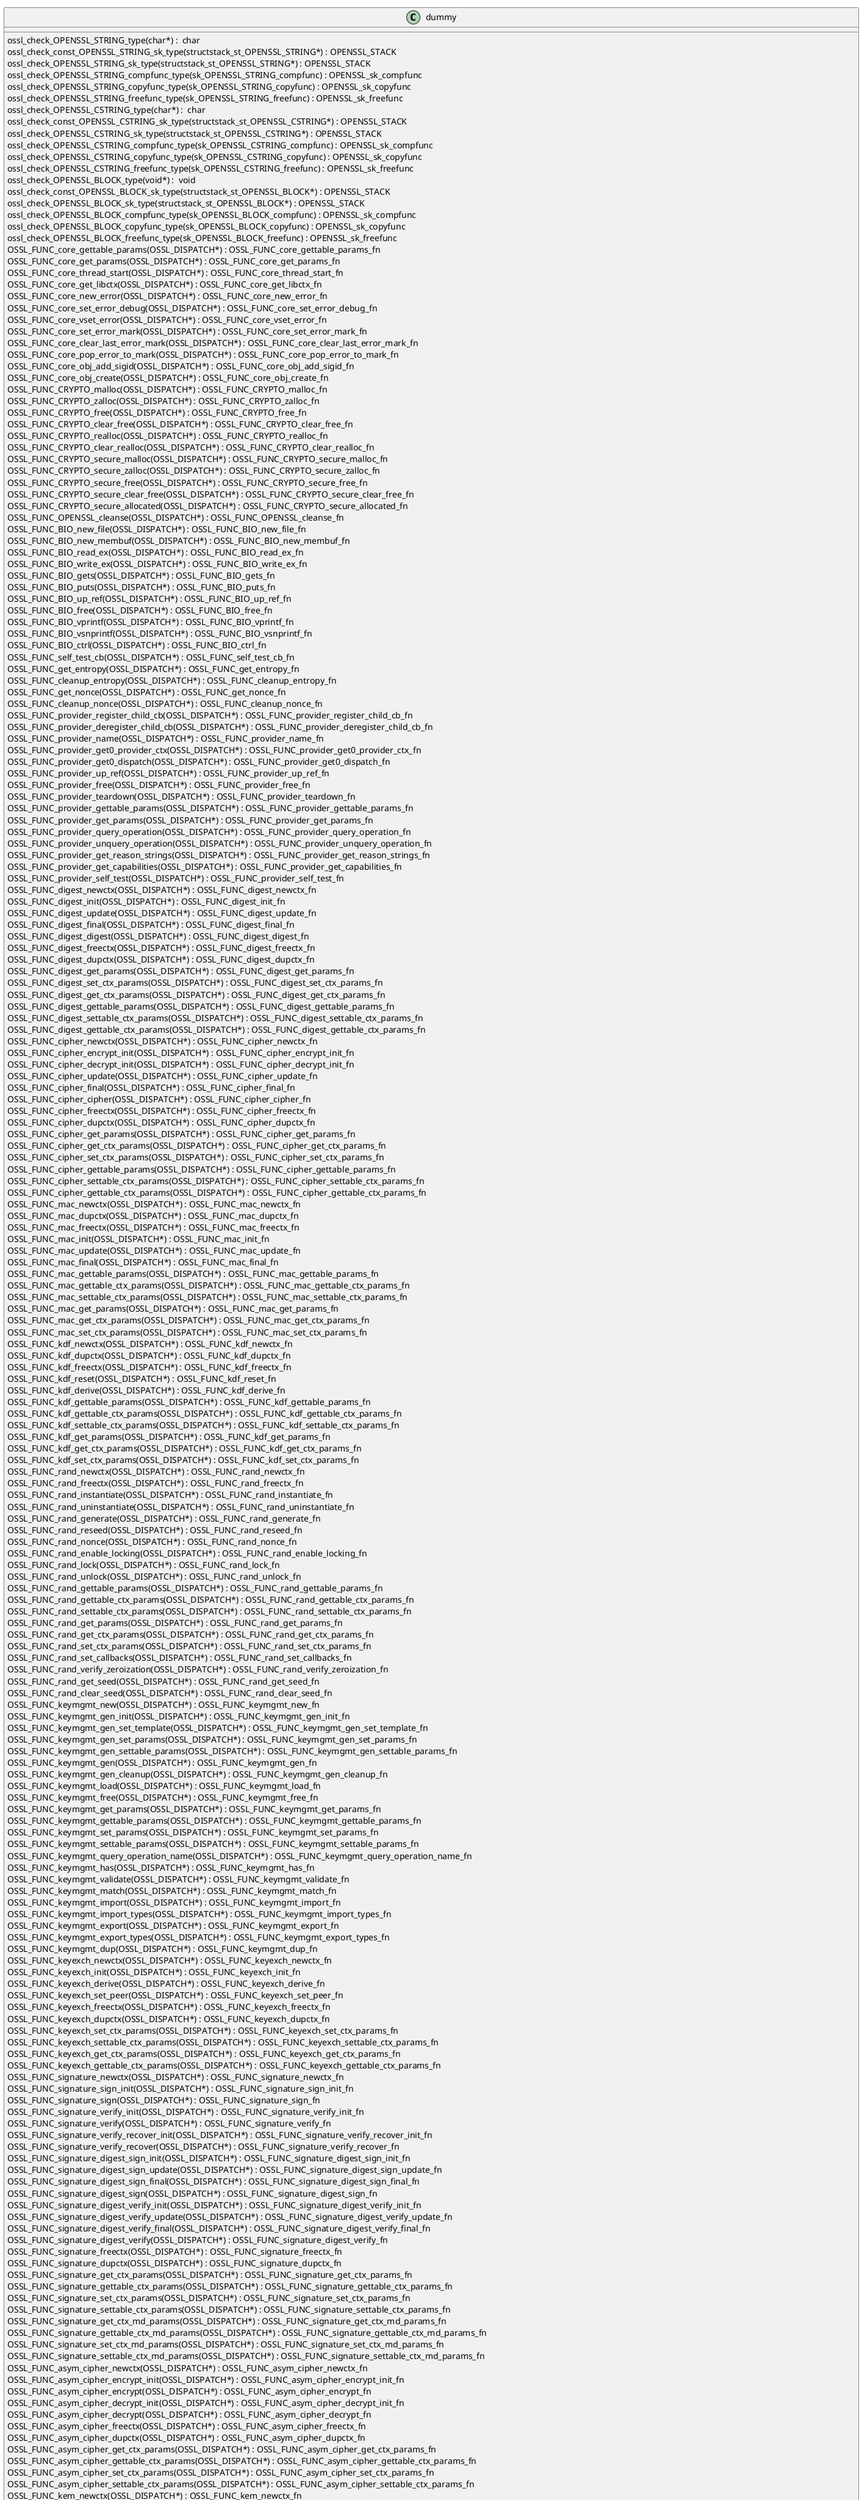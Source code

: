 @startuml
!pragma layout smetana
class dummy {
ossl_check_OPENSSL_STRING_type(char*) :  char  [[[./../../.././qc/crypto/encode_decode/encoder_meth.c.html#439]]]
ossl_check_const_OPENSSL_STRING_sk_type(structstack_st_OPENSSL_STRING*) : OPENSSL_STACK [[[./../../.././qc/crypto/encode_decode/encoder_meth.c.html#439]]]
ossl_check_OPENSSL_STRING_sk_type(structstack_st_OPENSSL_STRING*) : OPENSSL_STACK [[[./../../.././qc/crypto/encode_decode/encoder_meth.c.html#439]]]
ossl_check_OPENSSL_STRING_compfunc_type(sk_OPENSSL_STRING_compfunc) : OPENSSL_sk_compfunc [[[./../../.././qc/crypto/encode_decode/encoder_meth.c.html#439]]]
ossl_check_OPENSSL_STRING_copyfunc_type(sk_OPENSSL_STRING_copyfunc) : OPENSSL_sk_copyfunc [[[./../../.././qc/crypto/encode_decode/encoder_meth.c.html#439]]]
ossl_check_OPENSSL_STRING_freefunc_type(sk_OPENSSL_STRING_freefunc) : OPENSSL_sk_freefunc [[[./../../.././qc/crypto/encode_decode/encoder_meth.c.html#439]]]
ossl_check_OPENSSL_CSTRING_type(char*) :  char  [[[./../../.././qc/crypto/encode_decode/encoder_meth.c.html#441]]]
ossl_check_const_OPENSSL_CSTRING_sk_type(structstack_st_OPENSSL_CSTRING*) : OPENSSL_STACK [[[./../../.././qc/crypto/encode_decode/encoder_meth.c.html#441]]]
ossl_check_OPENSSL_CSTRING_sk_type(structstack_st_OPENSSL_CSTRING*) : OPENSSL_STACK [[[./../../.././qc/crypto/encode_decode/encoder_meth.c.html#441]]]
ossl_check_OPENSSL_CSTRING_compfunc_type(sk_OPENSSL_CSTRING_compfunc) : OPENSSL_sk_compfunc [[[./../../.././qc/crypto/encode_decode/encoder_meth.c.html#441]]]
ossl_check_OPENSSL_CSTRING_copyfunc_type(sk_OPENSSL_CSTRING_copyfunc) : OPENSSL_sk_copyfunc [[[./../../.././qc/crypto/encode_decode/encoder_meth.c.html#441]]]
ossl_check_OPENSSL_CSTRING_freefunc_type(sk_OPENSSL_CSTRING_freefunc) : OPENSSL_sk_freefunc [[[./../../.././qc/crypto/encode_decode/encoder_meth.c.html#441]]]
ossl_check_OPENSSL_BLOCK_type(void*) :  void  [[[./../../.././qc/crypto/encode_decode/encoder_meth.c.html#444]]]
ossl_check_const_OPENSSL_BLOCK_sk_type(structstack_st_OPENSSL_BLOCK*) : OPENSSL_STACK [[[./../../.././qc/crypto/encode_decode/encoder_meth.c.html#444]]]
ossl_check_OPENSSL_BLOCK_sk_type(structstack_st_OPENSSL_BLOCK*) : OPENSSL_STACK [[[./../../.././qc/crypto/encode_decode/encoder_meth.c.html#444]]]
ossl_check_OPENSSL_BLOCK_compfunc_type(sk_OPENSSL_BLOCK_compfunc) : OPENSSL_sk_compfunc [[[./../../.././qc/crypto/encode_decode/encoder_meth.c.html#444]]]
ossl_check_OPENSSL_BLOCK_copyfunc_type(sk_OPENSSL_BLOCK_copyfunc) : OPENSSL_sk_copyfunc [[[./../../.././qc/crypto/encode_decode/encoder_meth.c.html#444]]]
ossl_check_OPENSSL_BLOCK_freefunc_type(sk_OPENSSL_BLOCK_freefunc) : OPENSSL_sk_freefunc [[[./../../.././qc/crypto/encode_decode/encoder_meth.c.html#444]]]
OSSL_FUNC_core_gettable_params(OSSL_DISPATCH*) : OSSL_FUNC_core_gettable_params_fn [[[./../../.././qc/crypto/encode_decode/encoder_meth.c.html#716]]]
OSSL_FUNC_core_get_params(OSSL_DISPATCH*) : OSSL_FUNC_core_get_params_fn [[[./../../.././qc/crypto/encode_decode/encoder_meth.c.html#719]]]
OSSL_FUNC_core_thread_start(OSSL_DISPATCH*) : OSSL_FUNC_core_thread_start_fn [[[./../../.././qc/crypto/encode_decode/encoder_meth.c.html#722]]]
OSSL_FUNC_core_get_libctx(OSSL_DISPATCH*) : OSSL_FUNC_core_get_libctx_fn [[[./../../.././qc/crypto/encode_decode/encoder_meth.c.html#726]]]
OSSL_FUNC_core_new_error(OSSL_DISPATCH*) : OSSL_FUNC_core_new_error_fn [[[./../../.././qc/crypto/encode_decode/encoder_meth.c.html#729]]]
OSSL_FUNC_core_set_error_debug(OSSL_DISPATCH*) : OSSL_FUNC_core_set_error_debug_fn [[[./../../.././qc/crypto/encode_decode/encoder_meth.c.html#731]]]
OSSL_FUNC_core_vset_error(OSSL_DISPATCH*) : OSSL_FUNC_core_vset_error_fn [[[./../../.././qc/crypto/encode_decode/encoder_meth.c.html#735]]]
OSSL_FUNC_core_set_error_mark(OSSL_DISPATCH*) : OSSL_FUNC_core_set_error_mark_fn [[[./../../.././qc/crypto/encode_decode/encoder_meth.c.html#739]]]
OSSL_FUNC_core_clear_last_error_mark(OSSL_DISPATCH*) : OSSL_FUNC_core_clear_last_error_mark_fn [[[./../../.././qc/crypto/encode_decode/encoder_meth.c.html#741]]]
OSSL_FUNC_core_pop_error_to_mark(OSSL_DISPATCH*) : OSSL_FUNC_core_pop_error_to_mark_fn [[[./../../.././qc/crypto/encode_decode/encoder_meth.c.html#744]]]
OSSL_FUNC_core_obj_add_sigid(OSSL_DISPATCH*) : OSSL_FUNC_core_obj_add_sigid_fn [[[./../../.././qc/crypto/encode_decode/encoder_meth.c.html#752]]]
OSSL_FUNC_core_obj_create(OSSL_DISPATCH*) : OSSL_FUNC_core_obj_create_fn [[[./../../.././qc/crypto/encode_decode/encoder_meth.c.html#755]]]
OSSL_FUNC_CRYPTO_malloc(OSSL_DISPATCH*) : OSSL_FUNC_CRYPTO_malloc_fn [[[./../../.././qc/crypto/encode_decode/encoder_meth.c.html#761]]]
OSSL_FUNC_CRYPTO_zalloc(OSSL_DISPATCH*) : OSSL_FUNC_CRYPTO_zalloc_fn [[[./../../.././qc/crypto/encode_decode/encoder_meth.c.html#764]]]
OSSL_FUNC_CRYPTO_free(OSSL_DISPATCH*) : OSSL_FUNC_CRYPTO_free_fn [[[./../../.././qc/crypto/encode_decode/encoder_meth.c.html#767]]]
OSSL_FUNC_CRYPTO_clear_free(OSSL_DISPATCH*) : OSSL_FUNC_CRYPTO_clear_free_fn [[[./../../.././qc/crypto/encode_decode/encoder_meth.c.html#770]]]
OSSL_FUNC_CRYPTO_realloc(OSSL_DISPATCH*) : OSSL_FUNC_CRYPTO_realloc_fn [[[./../../.././qc/crypto/encode_decode/encoder_meth.c.html#773]]]
OSSL_FUNC_CRYPTO_clear_realloc(OSSL_DISPATCH*) : OSSL_FUNC_CRYPTO_clear_realloc_fn [[[./../../.././qc/crypto/encode_decode/encoder_meth.c.html#776]]]
OSSL_FUNC_CRYPTO_secure_malloc(OSSL_DISPATCH*) : OSSL_FUNC_CRYPTO_secure_malloc_fn [[[./../../.././qc/crypto/encode_decode/encoder_meth.c.html#780]]]
OSSL_FUNC_CRYPTO_secure_zalloc(OSSL_DISPATCH*) : OSSL_FUNC_CRYPTO_secure_zalloc_fn [[[./../../.././qc/crypto/encode_decode/encoder_meth.c.html#783]]]
OSSL_FUNC_CRYPTO_secure_free(OSSL_DISPATCH*) : OSSL_FUNC_CRYPTO_secure_free_fn [[[./../../.././qc/crypto/encode_decode/encoder_meth.c.html#786]]]
OSSL_FUNC_CRYPTO_secure_clear_free(OSSL_DISPATCH*) : OSSL_FUNC_CRYPTO_secure_clear_free_fn [[[./../../.././qc/crypto/encode_decode/encoder_meth.c.html#789]]]
OSSL_FUNC_CRYPTO_secure_allocated(OSSL_DISPATCH*) : OSSL_FUNC_CRYPTO_secure_allocated_fn [[[./../../.././qc/crypto/encode_decode/encoder_meth.c.html#793]]]
OSSL_FUNC_OPENSSL_cleanse(OSSL_DISPATCH*) : OSSL_FUNC_OPENSSL_cleanse_fn [[[./../../.././qc/crypto/encode_decode/encoder_meth.c.html#796]]]
OSSL_FUNC_BIO_new_file(OSSL_DISPATCH*) : OSSL_FUNC_BIO_new_file_fn [[[./../../.././qc/crypto/encode_decode/encoder_meth.c.html#798]]]
OSSL_FUNC_BIO_new_membuf(OSSL_DISPATCH*) : OSSL_FUNC_BIO_new_membuf_fn [[[./../../.././qc/crypto/encode_decode/encoder_meth.c.html#800]]]
OSSL_FUNC_BIO_read_ex(OSSL_DISPATCH*) : OSSL_FUNC_BIO_read_ex_fn [[[./../../.././qc/crypto/encode_decode/encoder_meth.c.html#801]]]
OSSL_FUNC_BIO_write_ex(OSSL_DISPATCH*) : OSSL_FUNC_BIO_write_ex_fn [[[./../../.././qc/crypto/encode_decode/encoder_meth.c.html#803]]]
OSSL_FUNC_BIO_gets(OSSL_DISPATCH*) : OSSL_FUNC_BIO_gets_fn [[[./../../.././qc/crypto/encode_decode/encoder_meth.c.html#805]]]
OSSL_FUNC_BIO_puts(OSSL_DISPATCH*) : OSSL_FUNC_BIO_puts_fn [[[./../../.././qc/crypto/encode_decode/encoder_meth.c.html#806]]]
OSSL_FUNC_BIO_up_ref(OSSL_DISPATCH*) : OSSL_FUNC_BIO_up_ref_fn [[[./../../.././qc/crypto/encode_decode/encoder_meth.c.html#807]]]
OSSL_FUNC_BIO_free(OSSL_DISPATCH*) : OSSL_FUNC_BIO_free_fn [[[./../../.././qc/crypto/encode_decode/encoder_meth.c.html#808]]]
OSSL_FUNC_BIO_vprintf(OSSL_DISPATCH*) : OSSL_FUNC_BIO_vprintf_fn [[[./../../.././qc/crypto/encode_decode/encoder_meth.c.html#809]]]
OSSL_FUNC_BIO_vsnprintf(OSSL_DISPATCH*) : OSSL_FUNC_BIO_vsnprintf_fn [[[./../../.././qc/crypto/encode_decode/encoder_meth.c.html#811]]]
OSSL_FUNC_BIO_ctrl(OSSL_DISPATCH*) : OSSL_FUNC_BIO_ctrl_fn [[[./../../.././qc/crypto/encode_decode/encoder_meth.c.html#813]]]
OSSL_FUNC_self_test_cb(OSSL_DISPATCH*) : OSSL_FUNC_self_test_cb_fn [[[./../../.././qc/crypto/encode_decode/encoder_meth.c.html#817]]]
OSSL_FUNC_get_entropy(OSSL_DISPATCH*) : OSSL_FUNC_get_entropy_fn [[[./../../.././qc/crypto/encode_decode/encoder_meth.c.html#825]]]
OSSL_FUNC_cleanup_entropy(OSSL_DISPATCH*) : OSSL_FUNC_cleanup_entropy_fn [[[./../../.././qc/crypto/encode_decode/encoder_meth.c.html#828]]]
OSSL_FUNC_get_nonce(OSSL_DISPATCH*) : OSSL_FUNC_get_nonce_fn [[[./../../.././qc/crypto/encode_decode/encoder_meth.c.html#830]]]
OSSL_FUNC_cleanup_nonce(OSSL_DISPATCH*) : OSSL_FUNC_cleanup_nonce_fn [[[./../../.././qc/crypto/encode_decode/encoder_meth.c.html#834]]]
OSSL_FUNC_provider_register_child_cb(OSSL_DISPATCH*) : OSSL_FUNC_provider_register_child_cb_fn [[[./../../.././qc/crypto/encode_decode/encoder_meth.c.html#836]]]
OSSL_FUNC_provider_deregister_child_cb(OSSL_DISPATCH*) : OSSL_FUNC_provider_deregister_child_cb_fn [[[./../../.././qc/crypto/encode_decode/encoder_meth.c.html#842]]]
OSSL_FUNC_provider_name(OSSL_DISPATCH*) : OSSL_FUNC_provider_name_fn [[[./../../.././qc/crypto/encode_decode/encoder_meth.c.html#844]]]
OSSL_FUNC_provider_get0_provider_ctx(OSSL_DISPATCH*) : OSSL_FUNC_provider_get0_provider_ctx_fn [[[./../../.././qc/crypto/encode_decode/encoder_meth.c.html#846]]]
OSSL_FUNC_provider_get0_dispatch(OSSL_DISPATCH*) : OSSL_FUNC_provider_get0_dispatch_fn [[[./../../.././qc/crypto/encode_decode/encoder_meth.c.html#848]]]
OSSL_FUNC_provider_up_ref(OSSL_DISPATCH*) : OSSL_FUNC_provider_up_ref_fn [[[./../../.././qc/crypto/encode_decode/encoder_meth.c.html#850]]]
OSSL_FUNC_provider_free(OSSL_DISPATCH*) : OSSL_FUNC_provider_free_fn [[[./../../.././qc/crypto/encode_decode/encoder_meth.c.html#852]]]
OSSL_FUNC_provider_teardown(OSSL_DISPATCH*) : OSSL_FUNC_provider_teardown_fn [[[./../../.././qc/crypto/encode_decode/encoder_meth.c.html#857]]]
OSSL_FUNC_provider_gettable_params(OSSL_DISPATCH*) : OSSL_FUNC_provider_gettable_params_fn [[[./../../.././qc/crypto/encode_decode/encoder_meth.c.html#859]]]
OSSL_FUNC_provider_get_params(OSSL_DISPATCH*) : OSSL_FUNC_provider_get_params_fn [[[./../../.././qc/crypto/encode_decode/encoder_meth.c.html#862]]]
OSSL_FUNC_provider_query_operation(OSSL_DISPATCH*) : OSSL_FUNC_provider_query_operation_fn [[[./../../.././qc/crypto/encode_decode/encoder_meth.c.html#865]]]
OSSL_FUNC_provider_unquery_operation(OSSL_DISPATCH*) : OSSL_FUNC_provider_unquery_operation_fn [[[./../../.././qc/crypto/encode_decode/encoder_meth.c.html#868]]]
OSSL_FUNC_provider_get_reason_strings(OSSL_DISPATCH*) : OSSL_FUNC_provider_get_reason_strings_fn [[[./../../.././qc/crypto/encode_decode/encoder_meth.c.html#871]]]
OSSL_FUNC_provider_get_capabilities(OSSL_DISPATCH*) : OSSL_FUNC_provider_get_capabilities_fn [[[./../../.././qc/crypto/encode_decode/encoder_meth.c.html#874]]]
OSSL_FUNC_provider_self_test(OSSL_DISPATCH*) : OSSL_FUNC_provider_self_test_fn [[[./../../.././qc/crypto/encode_decode/encoder_meth.c.html#877]]]
OSSL_FUNC_digest_newctx(OSSL_DISPATCH*) : OSSL_FUNC_digest_newctx_fn [[[./../../.././qc/crypto/encode_decode/encoder_meth.c.html#879]]]
OSSL_FUNC_digest_init(OSSL_DISPATCH*) : OSSL_FUNC_digest_init_fn [[[./../../.././qc/crypto/encode_decode/encoder_meth.c.html#880]]]
OSSL_FUNC_digest_update(OSSL_DISPATCH*) : OSSL_FUNC_digest_update_fn [[[./../../.././qc/crypto/encode_decode/encoder_meth.c.html#881]]]
OSSL_FUNC_digest_final(OSSL_DISPATCH*) : OSSL_FUNC_digest_final_fn [[[./../../.././qc/crypto/encode_decode/encoder_meth.c.html#883]]]
OSSL_FUNC_digest_digest(OSSL_DISPATCH*) : OSSL_FUNC_digest_digest_fn [[[./../../.././qc/crypto/encode_decode/encoder_meth.c.html#886]]]
OSSL_FUNC_digest_freectx(OSSL_DISPATCH*) : OSSL_FUNC_digest_freectx_fn [[[./../../.././qc/crypto/encode_decode/encoder_meth.c.html#890]]]
OSSL_FUNC_digest_dupctx(OSSL_DISPATCH*) : OSSL_FUNC_digest_dupctx_fn [[[./../../.././qc/crypto/encode_decode/encoder_meth.c.html#891]]]
OSSL_FUNC_digest_get_params(OSSL_DISPATCH*) : OSSL_FUNC_digest_get_params_fn [[[./../../.././qc/crypto/encode_decode/encoder_meth.c.html#893]]]
OSSL_FUNC_digest_set_ctx_params(OSSL_DISPATCH*) : OSSL_FUNC_digest_set_ctx_params_fn [[[./../../.././qc/crypto/encode_decode/encoder_meth.c.html#894]]]
OSSL_FUNC_digest_get_ctx_params(OSSL_DISPATCH*) : OSSL_FUNC_digest_get_ctx_params_fn [[[./../../.././qc/crypto/encode_decode/encoder_meth.c.html#896]]]
OSSL_FUNC_digest_gettable_params(OSSL_DISPATCH*) : OSSL_FUNC_digest_gettable_params_fn [[[./../../.././qc/crypto/encode_decode/encoder_meth.c.html#898]]]
OSSL_FUNC_digest_settable_ctx_params(OSSL_DISPATCH*) : OSSL_FUNC_digest_settable_ctx_params_fn [[[./../../.././qc/crypto/encode_decode/encoder_meth.c.html#900]]]
OSSL_FUNC_digest_gettable_ctx_params(OSSL_DISPATCH*) : OSSL_FUNC_digest_gettable_ctx_params_fn [[[./../../.././qc/crypto/encode_decode/encoder_meth.c.html#902]]]
OSSL_FUNC_cipher_newctx(OSSL_DISPATCH*) : OSSL_FUNC_cipher_newctx_fn [[[./../../.././qc/crypto/encode_decode/encoder_meth.c.html#904]]]
OSSL_FUNC_cipher_encrypt_init(OSSL_DISPATCH*) : OSSL_FUNC_cipher_encrypt_init_fn [[[./../../.././qc/crypto/encode_decode/encoder_meth.c.html#905]]]
OSSL_FUNC_cipher_decrypt_init(OSSL_DISPATCH*) : OSSL_FUNC_cipher_decrypt_init_fn [[[./../../.././qc/crypto/encode_decode/encoder_meth.c.html#911]]]
OSSL_FUNC_cipher_update(OSSL_DISPATCH*) : OSSL_FUNC_cipher_update_fn [[[./../../.././qc/crypto/encode_decode/encoder_meth.c.html#917]]]
OSSL_FUNC_cipher_final(OSSL_DISPATCH*) : OSSL_FUNC_cipher_final_fn [[[./../../.././qc/crypto/encode_decode/encoder_meth.c.html#921]]]
OSSL_FUNC_cipher_cipher(OSSL_DISPATCH*) : OSSL_FUNC_cipher_cipher_fn [[[./../../.././qc/crypto/encode_decode/encoder_meth.c.html#924]]]
OSSL_FUNC_cipher_freectx(OSSL_DISPATCH*) : OSSL_FUNC_cipher_freectx_fn [[[./../../.././qc/crypto/encode_decode/encoder_meth.c.html#928]]]
OSSL_FUNC_cipher_dupctx(OSSL_DISPATCH*) : OSSL_FUNC_cipher_dupctx_fn [[[./../../.././qc/crypto/encode_decode/encoder_meth.c.html#929]]]
OSSL_FUNC_cipher_get_params(OSSL_DISPATCH*) : OSSL_FUNC_cipher_get_params_fn [[[./../../.././qc/crypto/encode_decode/encoder_meth.c.html#930]]]
OSSL_FUNC_cipher_get_ctx_params(OSSL_DISPATCH*) : OSSL_FUNC_cipher_get_ctx_params_fn [[[./../../.././qc/crypto/encode_decode/encoder_meth.c.html#931]]]
OSSL_FUNC_cipher_set_ctx_params(OSSL_DISPATCH*) : OSSL_FUNC_cipher_set_ctx_params_fn [[[./../../.././qc/crypto/encode_decode/encoder_meth.c.html#933]]]
OSSL_FUNC_cipher_gettable_params(OSSL_DISPATCH*) : OSSL_FUNC_cipher_gettable_params_fn [[[./../../.././qc/crypto/encode_decode/encoder_meth.c.html#935]]]
OSSL_FUNC_cipher_settable_ctx_params(OSSL_DISPATCH*) : OSSL_FUNC_cipher_settable_ctx_params_fn [[[./../../.././qc/crypto/encode_decode/encoder_meth.c.html#937]]]
OSSL_FUNC_cipher_gettable_ctx_params(OSSL_DISPATCH*) : OSSL_FUNC_cipher_gettable_ctx_params_fn [[[./../../.././qc/crypto/encode_decode/encoder_meth.c.html#939]]]
OSSL_FUNC_mac_newctx(OSSL_DISPATCH*) : OSSL_FUNC_mac_newctx_fn [[[./../../.././qc/crypto/encode_decode/encoder_meth.c.html#941]]]
OSSL_FUNC_mac_dupctx(OSSL_DISPATCH*) : OSSL_FUNC_mac_dupctx_fn [[[./../../.././qc/crypto/encode_decode/encoder_meth.c.html#942]]]
OSSL_FUNC_mac_freectx(OSSL_DISPATCH*) : OSSL_FUNC_mac_freectx_fn [[[./../../.././qc/crypto/encode_decode/encoder_meth.c.html#943]]]
OSSL_FUNC_mac_init(OSSL_DISPATCH*) : OSSL_FUNC_mac_init_fn [[[./../../.././qc/crypto/encode_decode/encoder_meth.c.html#944]]]
OSSL_FUNC_mac_update(OSSL_DISPATCH*) : OSSL_FUNC_mac_update_fn [[[./../../.././qc/crypto/encode_decode/encoder_meth.c.html#946]]]
OSSL_FUNC_mac_final(OSSL_DISPATCH*) : OSSL_FUNC_mac_final_fn [[[./../../.././qc/crypto/encode_decode/encoder_meth.c.html#948]]]
OSSL_FUNC_mac_gettable_params(OSSL_DISPATCH*) : OSSL_FUNC_mac_gettable_params_fn [[[./../../.././qc/crypto/encode_decode/encoder_meth.c.html#951]]]
OSSL_FUNC_mac_gettable_ctx_params(OSSL_DISPATCH*) : OSSL_FUNC_mac_gettable_ctx_params_fn [[[./../../.././qc/crypto/encode_decode/encoder_meth.c.html#952]]]
OSSL_FUNC_mac_settable_ctx_params(OSSL_DISPATCH*) : OSSL_FUNC_mac_settable_ctx_params_fn [[[./../../.././qc/crypto/encode_decode/encoder_meth.c.html#954]]]
OSSL_FUNC_mac_get_params(OSSL_DISPATCH*) : OSSL_FUNC_mac_get_params_fn [[[./../../.././qc/crypto/encode_decode/encoder_meth.c.html#956]]]
OSSL_FUNC_mac_get_ctx_params(OSSL_DISPATCH*) : OSSL_FUNC_mac_get_ctx_params_fn [[[./../../.././qc/crypto/encode_decode/encoder_meth.c.html#957]]]
OSSL_FUNC_mac_set_ctx_params(OSSL_DISPATCH*) : OSSL_FUNC_mac_set_ctx_params_fn [[[./../../.././qc/crypto/encode_decode/encoder_meth.c.html#959]]]
OSSL_FUNC_kdf_newctx(OSSL_DISPATCH*) : OSSL_FUNC_kdf_newctx_fn [[[./../../.././qc/crypto/encode_decode/encoder_meth.c.html#961]]]
OSSL_FUNC_kdf_dupctx(OSSL_DISPATCH*) : OSSL_FUNC_kdf_dupctx_fn [[[./../../.././qc/crypto/encode_decode/encoder_meth.c.html#962]]]
OSSL_FUNC_kdf_freectx(OSSL_DISPATCH*) : OSSL_FUNC_kdf_freectx_fn [[[./../../.././qc/crypto/encode_decode/encoder_meth.c.html#963]]]
OSSL_FUNC_kdf_reset(OSSL_DISPATCH*) : OSSL_FUNC_kdf_reset_fn [[[./../../.././qc/crypto/encode_decode/encoder_meth.c.html#964]]]
OSSL_FUNC_kdf_derive(OSSL_DISPATCH*) : OSSL_FUNC_kdf_derive_fn [[[./../../.././qc/crypto/encode_decode/encoder_meth.c.html#965]]]
OSSL_FUNC_kdf_gettable_params(OSSL_DISPATCH*) : OSSL_FUNC_kdf_gettable_params_fn [[[./../../.././qc/crypto/encode_decode/encoder_meth.c.html#967]]]
OSSL_FUNC_kdf_gettable_ctx_params(OSSL_DISPATCH*) : OSSL_FUNC_kdf_gettable_ctx_params_fn [[[./../../.././qc/crypto/encode_decode/encoder_meth.c.html#968]]]
OSSL_FUNC_kdf_settable_ctx_params(OSSL_DISPATCH*) : OSSL_FUNC_kdf_settable_ctx_params_fn [[[./../../.././qc/crypto/encode_decode/encoder_meth.c.html#970]]]
OSSL_FUNC_kdf_get_params(OSSL_DISPATCH*) : OSSL_FUNC_kdf_get_params_fn [[[./../../.././qc/crypto/encode_decode/encoder_meth.c.html#972]]]
OSSL_FUNC_kdf_get_ctx_params(OSSL_DISPATCH*) : OSSL_FUNC_kdf_get_ctx_params_fn [[[./../../.././qc/crypto/encode_decode/encoder_meth.c.html#973]]]
OSSL_FUNC_kdf_set_ctx_params(OSSL_DISPATCH*) : OSSL_FUNC_kdf_set_ctx_params_fn [[[./../../.././qc/crypto/encode_decode/encoder_meth.c.html#975]]]
OSSL_FUNC_rand_newctx(OSSL_DISPATCH*) : OSSL_FUNC_rand_newctx_fn [[[./../../.././qc/crypto/encode_decode/encoder_meth.c.html#977]]]
OSSL_FUNC_rand_freectx(OSSL_DISPATCH*) : OSSL_FUNC_rand_freectx_fn [[[./../../.././qc/crypto/encode_decode/encoder_meth.c.html#980]]]
OSSL_FUNC_rand_instantiate(OSSL_DISPATCH*) : OSSL_FUNC_rand_instantiate_fn [[[./../../.././qc/crypto/encode_decode/encoder_meth.c.html#981]]]
OSSL_FUNC_rand_uninstantiate(OSSL_DISPATCH*) : OSSL_FUNC_rand_uninstantiate_fn [[[./../../.././qc/crypto/encode_decode/encoder_meth.c.html#986]]]
OSSL_FUNC_rand_generate(OSSL_DISPATCH*) : OSSL_FUNC_rand_generate_fn [[[./../../.././qc/crypto/encode_decode/encoder_meth.c.html#987]]]
OSSL_FUNC_rand_reseed(OSSL_DISPATCH*) : OSSL_FUNC_rand_reseed_fn [[[./../../.././qc/crypto/encode_decode/encoder_meth.c.html#991]]]
OSSL_FUNC_rand_nonce(OSSL_DISPATCH*) : OSSL_FUNC_rand_nonce_fn [[[./../../.././qc/crypto/encode_decode/encoder_meth.c.html#995]]]
OSSL_FUNC_rand_enable_locking(OSSL_DISPATCH*) : OSSL_FUNC_rand_enable_locking_fn [[[./../../.././qc/crypto/encode_decode/encoder_meth.c.html#998]]]
OSSL_FUNC_rand_lock(OSSL_DISPATCH*) : OSSL_FUNC_rand_lock_fn [[[./../../.././qc/crypto/encode_decode/encoder_meth.c.html#999]]]
OSSL_FUNC_rand_unlock(OSSL_DISPATCH*) : OSSL_FUNC_rand_unlock_fn [[[./../../.././qc/crypto/encode_decode/encoder_meth.c.html#1000]]]
OSSL_FUNC_rand_gettable_params(OSSL_DISPATCH*) : OSSL_FUNC_rand_gettable_params_fn [[[./../../.././qc/crypto/encode_decode/encoder_meth.c.html#1001]]]
OSSL_FUNC_rand_gettable_ctx_params(OSSL_DISPATCH*) : OSSL_FUNC_rand_gettable_ctx_params_fn [[[./../../.././qc/crypto/encode_decode/encoder_meth.c.html#1002]]]
OSSL_FUNC_rand_settable_ctx_params(OSSL_DISPATCH*) : OSSL_FUNC_rand_settable_ctx_params_fn [[[./../../.././qc/crypto/encode_decode/encoder_meth.c.html#1004]]]
OSSL_FUNC_rand_get_params(OSSL_DISPATCH*) : OSSL_FUNC_rand_get_params_fn [[[./../../.././qc/crypto/encode_decode/encoder_meth.c.html#1006]]]
OSSL_FUNC_rand_get_ctx_params(OSSL_DISPATCH*) : OSSL_FUNC_rand_get_ctx_params_fn [[[./../../.././qc/crypto/encode_decode/encoder_meth.c.html#1007]]]
OSSL_FUNC_rand_set_ctx_params(OSSL_DISPATCH*) : OSSL_FUNC_rand_set_ctx_params_fn [[[./../../.././qc/crypto/encode_decode/encoder_meth.c.html#1009]]]
OSSL_FUNC_rand_set_callbacks(OSSL_DISPATCH*) : OSSL_FUNC_rand_set_callbacks_fn [[[./../../.././qc/crypto/encode_decode/encoder_meth.c.html#1011]]]
OSSL_FUNC_rand_verify_zeroization(OSSL_DISPATCH*) : OSSL_FUNC_rand_verify_zeroization_fn [[[./../../.././qc/crypto/encode_decode/encoder_meth.c.html#1016]]]
OSSL_FUNC_rand_get_seed(OSSL_DISPATCH*) : OSSL_FUNC_rand_get_seed_fn [[[./../../.././qc/crypto/encode_decode/encoder_meth.c.html#1018]]]
OSSL_FUNC_rand_clear_seed(OSSL_DISPATCH*) : OSSL_FUNC_rand_clear_seed_fn [[[./../../.././qc/crypto/encode_decode/encoder_meth.c.html#1023]]]
OSSL_FUNC_keymgmt_new(OSSL_DISPATCH*) : OSSL_FUNC_keymgmt_new_fn [[[./../../.././qc/crypto/encode_decode/encoder_meth.c.html#1025]]]
OSSL_FUNC_keymgmt_gen_init(OSSL_DISPATCH*) : OSSL_FUNC_keymgmt_gen_init_fn [[[./../../.././qc/crypto/encode_decode/encoder_meth.c.html#1027]]]
OSSL_FUNC_keymgmt_gen_set_template(OSSL_DISPATCH*) : OSSL_FUNC_keymgmt_gen_set_template_fn [[[./../../.././qc/crypto/encode_decode/encoder_meth.c.html#1029]]]
OSSL_FUNC_keymgmt_gen_set_params(OSSL_DISPATCH*) : OSSL_FUNC_keymgmt_gen_set_params_fn [[[./../../.././qc/crypto/encode_decode/encoder_meth.c.html#1031]]]
OSSL_FUNC_keymgmt_gen_settable_params(OSSL_DISPATCH*) : OSSL_FUNC_keymgmt_gen_settable_params_fn [[[./../../.././qc/crypto/encode_decode/encoder_meth.c.html#1033]]]
OSSL_FUNC_keymgmt_gen(OSSL_DISPATCH*) : OSSL_FUNC_keymgmt_gen_fn [[[./../../.././qc/crypto/encode_decode/encoder_meth.c.html#1036]]]
OSSL_FUNC_keymgmt_gen_cleanup(OSSL_DISPATCH*) : OSSL_FUNC_keymgmt_gen_cleanup_fn [[[./../../.././qc/crypto/encode_decode/encoder_meth.c.html#1038]]]
OSSL_FUNC_keymgmt_load(OSSL_DISPATCH*) : OSSL_FUNC_keymgmt_load_fn [[[./../../.././qc/crypto/encode_decode/encoder_meth.c.html#1042]]]
OSSL_FUNC_keymgmt_free(OSSL_DISPATCH*) : OSSL_FUNC_keymgmt_free_fn [[[./../../.././qc/crypto/encode_decode/encoder_meth.c.html#1047]]]
OSSL_FUNC_keymgmt_get_params(OSSL_DISPATCH*) : OSSL_FUNC_keymgmt_get_params_fn [[[./../../.././qc/crypto/encode_decode/encoder_meth.c.html#1052]]]
OSSL_FUNC_keymgmt_gettable_params(OSSL_DISPATCH*) : OSSL_FUNC_keymgmt_gettable_params_fn [[[./../../.././qc/crypto/encode_decode/encoder_meth.c.html#1054]]]
OSSL_FUNC_keymgmt_set_params(OSSL_DISPATCH*) : OSSL_FUNC_keymgmt_set_params_fn [[[./../../.././qc/crypto/encode_decode/encoder_meth.c.html#1059]]]
OSSL_FUNC_keymgmt_settable_params(OSSL_DISPATCH*) : OSSL_FUNC_keymgmt_settable_params_fn [[[./../../.././qc/crypto/encode_decode/encoder_meth.c.html#1061]]]
OSSL_FUNC_keymgmt_query_operation_name(OSSL_DISPATCH*) : OSSL_FUNC_keymgmt_query_operation_name_fn [[[./../../.././qc/crypto/encode_decode/encoder_meth.c.html#1066]]]
OSSL_FUNC_keymgmt_has(OSSL_DISPATCH*) : OSSL_FUNC_keymgmt_has_fn [[[./../../.././qc/crypto/encode_decode/encoder_meth.c.html#1071]]]
OSSL_FUNC_keymgmt_validate(OSSL_DISPATCH*) : OSSL_FUNC_keymgmt_validate_fn [[[./../../.././qc/crypto/encode_decode/encoder_meth.c.html#1075]]]
OSSL_FUNC_keymgmt_match(OSSL_DISPATCH*) : OSSL_FUNC_keymgmt_match_fn [[[./../../.././qc/crypto/encode_decode/encoder_meth.c.html#1080]]]
OSSL_FUNC_keymgmt_import(OSSL_DISPATCH*) : OSSL_FUNC_keymgmt_import_fn [[[./../../.././qc/crypto/encode_decode/encoder_meth.c.html#1082]]]
OSSL_FUNC_keymgmt_import_types(OSSL_DISPATCH*) : OSSL_FUNC_keymgmt_import_types_fn [[[./../../.././qc/crypto/encode_decode/encoder_meth.c.html#1084]]]
OSSL_FUNC_keymgmt_export(OSSL_DISPATCH*) : OSSL_FUNC_keymgmt_export_fn [[[./../../.././qc/crypto/encode_decode/encoder_meth.c.html#1086]]]
OSSL_FUNC_keymgmt_export_types(OSSL_DISPATCH*) : OSSL_FUNC_keymgmt_export_types_fn [[[./../../.././qc/crypto/encode_decode/encoder_meth.c.html#1089]]]
OSSL_FUNC_keymgmt_dup(OSSL_DISPATCH*) : OSSL_FUNC_keymgmt_dup_fn [[[./../../.././qc/crypto/encode_decode/encoder_meth.c.html#1094]]]
OSSL_FUNC_keyexch_newctx(OSSL_DISPATCH*) : OSSL_FUNC_keyexch_newctx_fn [[[./../../.././qc/crypto/encode_decode/encoder_meth.c.html#1096]]]
OSSL_FUNC_keyexch_init(OSSL_DISPATCH*) : OSSL_FUNC_keyexch_init_fn [[[./../../.././qc/crypto/encode_decode/encoder_meth.c.html#1097]]]
OSSL_FUNC_keyexch_derive(OSSL_DISPATCH*) : OSSL_FUNC_keyexch_derive_fn [[[./../../.././qc/crypto/encode_decode/encoder_meth.c.html#1099]]]
OSSL_FUNC_keyexch_set_peer(OSSL_DISPATCH*) : OSSL_FUNC_keyexch_set_peer_fn [[[./../../.././qc/crypto/encode_decode/encoder_meth.c.html#1101]]]
OSSL_FUNC_keyexch_freectx(OSSL_DISPATCH*) : OSSL_FUNC_keyexch_freectx_fn [[[./../../.././qc/crypto/encode_decode/encoder_meth.c.html#1102]]]
OSSL_FUNC_keyexch_dupctx(OSSL_DISPATCH*) : OSSL_FUNC_keyexch_dupctx_fn [[[./../../.././qc/crypto/encode_decode/encoder_meth.c.html#1103]]]
OSSL_FUNC_keyexch_set_ctx_params(OSSL_DISPATCH*) : OSSL_FUNC_keyexch_set_ctx_params_fn [[[./../../.././qc/crypto/encode_decode/encoder_meth.c.html#1104]]]
OSSL_FUNC_keyexch_settable_ctx_params(OSSL_DISPATCH*) : OSSL_FUNC_keyexch_settable_ctx_params_fn [[[./../../.././qc/crypto/encode_decode/encoder_meth.c.html#1106]]]
OSSL_FUNC_keyexch_get_ctx_params(OSSL_DISPATCH*) : OSSL_FUNC_keyexch_get_ctx_params_fn [[[./../../.././qc/crypto/encode_decode/encoder_meth.c.html#1108]]]
OSSL_FUNC_keyexch_gettable_ctx_params(OSSL_DISPATCH*) : OSSL_FUNC_keyexch_gettable_ctx_params_fn [[[./../../.././qc/crypto/encode_decode/encoder_meth.c.html#1110]]]
OSSL_FUNC_signature_newctx(OSSL_DISPATCH*) : OSSL_FUNC_signature_newctx_fn [[[./../../.././qc/crypto/encode_decode/encoder_meth.c.html#1112]]]
OSSL_FUNC_signature_sign_init(OSSL_DISPATCH*) : OSSL_FUNC_signature_sign_init_fn [[[./../../.././qc/crypto/encode_decode/encoder_meth.c.html#1114]]]
OSSL_FUNC_signature_sign(OSSL_DISPATCH*) : OSSL_FUNC_signature_sign_fn [[[./../../.././qc/crypto/encode_decode/encoder_meth.c.html#1116]]]
OSSL_FUNC_signature_verify_init(OSSL_DISPATCH*) : OSSL_FUNC_signature_verify_init_fn [[[./../../.././qc/crypto/encode_decode/encoder_meth.c.html#1120]]]
OSSL_FUNC_signature_verify(OSSL_DISPATCH*) : OSSL_FUNC_signature_verify_fn [[[./../../.././qc/crypto/encode_decode/encoder_meth.c.html#1122]]]
OSSL_FUNC_signature_verify_recover_init(OSSL_DISPATCH*) : OSSL_FUNC_signature_verify_recover_init_fn [[[./../../.././qc/crypto/encode_decode/encoder_meth.c.html#1127]]]
OSSL_FUNC_signature_verify_recover(OSSL_DISPATCH*) : OSSL_FUNC_signature_verify_recover_fn [[[./../../.././qc/crypto/encode_decode/encoder_meth.c.html#1129]]]
OSSL_FUNC_signature_digest_sign_init(OSSL_DISPATCH*) : OSSL_FUNC_signature_digest_sign_init_fn [[[./../../.././qc/crypto/encode_decode/encoder_meth.c.html#1132]]]
OSSL_FUNC_signature_digest_sign_update(OSSL_DISPATCH*) : OSSL_FUNC_signature_digest_sign_update_fn [[[./../../.././qc/crypto/encode_decode/encoder_meth.c.html#1135]]]
OSSL_FUNC_signature_digest_sign_final(OSSL_DISPATCH*) : OSSL_FUNC_signature_digest_sign_final_fn [[[./../../.././qc/crypto/encode_decode/encoder_meth.c.html#1137]]]
OSSL_FUNC_signature_digest_sign(OSSL_DISPATCH*) : OSSL_FUNC_signature_digest_sign_fn [[[./../../.././qc/crypto/encode_decode/encoder_meth.c.html#1140]]]
OSSL_FUNC_signature_digest_verify_init(OSSL_DISPATCH*) : OSSL_FUNC_signature_digest_verify_init_fn [[[./../../.././qc/crypto/encode_decode/encoder_meth.c.html#1143]]]
OSSL_FUNC_signature_digest_verify_update(OSSL_DISPATCH*) : OSSL_FUNC_signature_digest_verify_update_fn [[[./../../.././qc/crypto/encode_decode/encoder_meth.c.html#1146]]]
OSSL_FUNC_signature_digest_verify_final(OSSL_DISPATCH*) : OSSL_FUNC_signature_digest_verify_final_fn [[[./../../.././qc/crypto/encode_decode/encoder_meth.c.html#1148]]]
OSSL_FUNC_signature_digest_verify(OSSL_DISPATCH*) : OSSL_FUNC_signature_digest_verify_fn [[[./../../.././qc/crypto/encode_decode/encoder_meth.c.html#1150]]]
OSSL_FUNC_signature_freectx(OSSL_DISPATCH*) : OSSL_FUNC_signature_freectx_fn [[[./../../.././qc/crypto/encode_decode/encoder_meth.c.html#1153]]]
OSSL_FUNC_signature_dupctx(OSSL_DISPATCH*) : OSSL_FUNC_signature_dupctx_fn [[[./../../.././qc/crypto/encode_decode/encoder_meth.c.html#1154]]]
OSSL_FUNC_signature_get_ctx_params(OSSL_DISPATCH*) : OSSL_FUNC_signature_get_ctx_params_fn [[[./../../.././qc/crypto/encode_decode/encoder_meth.c.html#1155]]]
OSSL_FUNC_signature_gettable_ctx_params(OSSL_DISPATCH*) : OSSL_FUNC_signature_gettable_ctx_params_fn [[[./../../.././qc/crypto/encode_decode/encoder_meth.c.html#1157]]]
OSSL_FUNC_signature_set_ctx_params(OSSL_DISPATCH*) : OSSL_FUNC_signature_set_ctx_params_fn [[[./../../.././qc/crypto/encode_decode/encoder_meth.c.html#1159]]]
OSSL_FUNC_signature_settable_ctx_params(OSSL_DISPATCH*) : OSSL_FUNC_signature_settable_ctx_params_fn [[[./../../.././qc/crypto/encode_decode/encoder_meth.c.html#1161]]]
OSSL_FUNC_signature_get_ctx_md_params(OSSL_DISPATCH*) : OSSL_FUNC_signature_get_ctx_md_params_fn [[[./../../.././qc/crypto/encode_decode/encoder_meth.c.html#1163]]]
OSSL_FUNC_signature_gettable_ctx_md_params(OSSL_DISPATCH*) : OSSL_FUNC_signature_gettable_ctx_md_params_fn [[[./../../.././qc/crypto/encode_decode/encoder_meth.c.html#1165]]]
OSSL_FUNC_signature_set_ctx_md_params(OSSL_DISPATCH*) : OSSL_FUNC_signature_set_ctx_md_params_fn [[[./../../.././qc/crypto/encode_decode/encoder_meth.c.html#1167]]]
OSSL_FUNC_signature_settable_ctx_md_params(OSSL_DISPATCH*) : OSSL_FUNC_signature_settable_ctx_md_params_fn [[[./../../.././qc/crypto/encode_decode/encoder_meth.c.html#1169]]]
OSSL_FUNC_asym_cipher_newctx(OSSL_DISPATCH*) : OSSL_FUNC_asym_cipher_newctx_fn [[[./../../.././qc/crypto/encode_decode/encoder_meth.c.html#1171]]]
OSSL_FUNC_asym_cipher_encrypt_init(OSSL_DISPATCH*) : OSSL_FUNC_asym_cipher_encrypt_init_fn [[[./../../.././qc/crypto/encode_decode/encoder_meth.c.html#1172]]]
OSSL_FUNC_asym_cipher_encrypt(OSSL_DISPATCH*) : OSSL_FUNC_asym_cipher_encrypt_fn [[[./../../.././qc/crypto/encode_decode/encoder_meth.c.html#1174]]]
OSSL_FUNC_asym_cipher_decrypt_init(OSSL_DISPATCH*) : OSSL_FUNC_asym_cipher_decrypt_init_fn [[[./../../.././qc/crypto/encode_decode/encoder_meth.c.html#1179]]]
OSSL_FUNC_asym_cipher_decrypt(OSSL_DISPATCH*) : OSSL_FUNC_asym_cipher_decrypt_fn [[[./../../.././qc/crypto/encode_decode/encoder_meth.c.html#1181]]]
OSSL_FUNC_asym_cipher_freectx(OSSL_DISPATCH*) : OSSL_FUNC_asym_cipher_freectx_fn [[[./../../.././qc/crypto/encode_decode/encoder_meth.c.html#1186]]]
OSSL_FUNC_asym_cipher_dupctx(OSSL_DISPATCH*) : OSSL_FUNC_asym_cipher_dupctx_fn [[[./../../.././qc/crypto/encode_decode/encoder_meth.c.html#1187]]]
OSSL_FUNC_asym_cipher_get_ctx_params(OSSL_DISPATCH*) : OSSL_FUNC_asym_cipher_get_ctx_params_fn [[[./../../.././qc/crypto/encode_decode/encoder_meth.c.html#1188]]]
OSSL_FUNC_asym_cipher_gettable_ctx_params(OSSL_DISPATCH*) : OSSL_FUNC_asym_cipher_gettable_ctx_params_fn [[[./../../.././qc/crypto/encode_decode/encoder_meth.c.html#1190]]]
OSSL_FUNC_asym_cipher_set_ctx_params(OSSL_DISPATCH*) : OSSL_FUNC_asym_cipher_set_ctx_params_fn [[[./../../.././qc/crypto/encode_decode/encoder_meth.c.html#1192]]]
OSSL_FUNC_asym_cipher_settable_ctx_params(OSSL_DISPATCH*) : OSSL_FUNC_asym_cipher_settable_ctx_params_fn [[[./../../.././qc/crypto/encode_decode/encoder_meth.c.html#1194]]]
OSSL_FUNC_kem_newctx(OSSL_DISPATCH*) : OSSL_FUNC_kem_newctx_fn [[[./../../.././qc/crypto/encode_decode/encoder_meth.c.html#1196]]]
OSSL_FUNC_kem_encapsulate_init(OSSL_DISPATCH*) : OSSL_FUNC_kem_encapsulate_init_fn [[[./../../.././qc/crypto/encode_decode/encoder_meth.c.html#1197]]]
OSSL_FUNC_kem_auth_encapsulate_init(OSSL_DISPATCH*) : OSSL_FUNC_kem_auth_encapsulate_init_fn [[[./../../.././qc/crypto/encode_decode/encoder_meth.c.html#1199]]]
OSSL_FUNC_kem_encapsulate(OSSL_DISPATCH*) : OSSL_FUNC_kem_encapsulate_fn [[[./../../.././qc/crypto/encode_decode/encoder_meth.c.html#1202]]]
OSSL_FUNC_kem_decapsulate_init(OSSL_DISPATCH*) : OSSL_FUNC_kem_decapsulate_init_fn [[[./../../.././qc/crypto/encode_decode/encoder_meth.c.html#1206]]]
OSSL_FUNC_kem_auth_decapsulate_init(OSSL_DISPATCH*) : OSSL_FUNC_kem_auth_decapsulate_init_fn [[[./../../.././qc/crypto/encode_decode/encoder_meth.c.html#1208]]]
OSSL_FUNC_kem_decapsulate(OSSL_DISPATCH*) : OSSL_FUNC_kem_decapsulate_fn [[[./../../.././qc/crypto/encode_decode/encoder_meth.c.html#1211]]]
OSSL_FUNC_kem_freectx(OSSL_DISPATCH*) : OSSL_FUNC_kem_freectx_fn [[[./../../.././qc/crypto/encode_decode/encoder_meth.c.html#1214]]]
OSSL_FUNC_kem_dupctx(OSSL_DISPATCH*) : OSSL_FUNC_kem_dupctx_fn [[[./../../.././qc/crypto/encode_decode/encoder_meth.c.html#1215]]]
OSSL_FUNC_kem_get_ctx_params(OSSL_DISPATCH*) : OSSL_FUNC_kem_get_ctx_params_fn [[[./../../.././qc/crypto/encode_decode/encoder_meth.c.html#1216]]]
OSSL_FUNC_kem_gettable_ctx_params(OSSL_DISPATCH*) : OSSL_FUNC_kem_gettable_ctx_params_fn [[[./../../.././qc/crypto/encode_decode/encoder_meth.c.html#1217]]]
OSSL_FUNC_kem_set_ctx_params(OSSL_DISPATCH*) : OSSL_FUNC_kem_set_ctx_params_fn [[[./../../.././qc/crypto/encode_decode/encoder_meth.c.html#1219]]]
OSSL_FUNC_kem_settable_ctx_params(OSSL_DISPATCH*) : OSSL_FUNC_kem_settable_ctx_params_fn [[[./../../.././qc/crypto/encode_decode/encoder_meth.c.html#1221]]]
OSSL_FUNC_encoder_newctx(OSSL_DISPATCH*) : OSSL_FUNC_encoder_newctx_fn [[[./../../.././qc/crypto/encode_decode/encoder_meth.c.html#1223]]]
OSSL_FUNC_encoder_freectx(OSSL_DISPATCH*) : OSSL_FUNC_encoder_freectx_fn [[[./../../.././qc/crypto/encode_decode/encoder_meth.c.html#1224]]]
OSSL_FUNC_encoder_get_params(OSSL_DISPATCH*) : OSSL_FUNC_encoder_get_params_fn [[[./../../.././qc/crypto/encode_decode/encoder_meth.c.html#1225]]]
OSSL_FUNC_encoder_gettable_params(OSSL_DISPATCH*) : OSSL_FUNC_encoder_gettable_params_fn [[[./../../.././qc/crypto/encode_decode/encoder_meth.c.html#1226]]]
OSSL_FUNC_encoder_set_ctx_params(OSSL_DISPATCH*) : OSSL_FUNC_encoder_set_ctx_params_fn [[[./../../.././qc/crypto/encode_decode/encoder_meth.c.html#1228]]]
OSSL_FUNC_encoder_settable_ctx_params(OSSL_DISPATCH*) : OSSL_FUNC_encoder_settable_ctx_params_fn [[[./../../.././qc/crypto/encode_decode/encoder_meth.c.html#1230]]]
OSSL_FUNC_encoder_does_selection(OSSL_DISPATCH*) : OSSL_FUNC_encoder_does_selection_fn [[[./../../.././qc/crypto/encode_decode/encoder_meth.c.html#1233]]]
OSSL_FUNC_encoder_encode(OSSL_DISPATCH*) : OSSL_FUNC_encoder_encode_fn [[[./../../.././qc/crypto/encode_decode/encoder_meth.c.html#1235]]]
OSSL_FUNC_encoder_import_object(OSSL_DISPATCH*) : OSSL_FUNC_encoder_import_object_fn [[[./../../.././qc/crypto/encode_decode/encoder_meth.c.html#1241]]]
OSSL_FUNC_encoder_free_object(OSSL_DISPATCH*) : OSSL_FUNC_encoder_free_object_fn [[[./../../.././qc/crypto/encode_decode/encoder_meth.c.html#1243]]]
OSSL_FUNC_decoder_newctx(OSSL_DISPATCH*) : OSSL_FUNC_decoder_newctx_fn [[[./../../.././qc/crypto/encode_decode/encoder_meth.c.html#1245]]]
OSSL_FUNC_decoder_freectx(OSSL_DISPATCH*) : OSSL_FUNC_decoder_freectx_fn [[[./../../.././qc/crypto/encode_decode/encoder_meth.c.html#1246]]]
OSSL_FUNC_decoder_get_params(OSSL_DISPATCH*) : OSSL_FUNC_decoder_get_params_fn [[[./../../.././qc/crypto/encode_decode/encoder_meth.c.html#1247]]]
OSSL_FUNC_decoder_gettable_params(OSSL_DISPATCH*) : OSSL_FUNC_decoder_gettable_params_fn [[[./../../.././qc/crypto/encode_decode/encoder_meth.c.html#1248]]]
OSSL_FUNC_decoder_set_ctx_params(OSSL_DISPATCH*) : OSSL_FUNC_decoder_set_ctx_params_fn [[[./../../.././qc/crypto/encode_decode/encoder_meth.c.html#1250]]]
OSSL_FUNC_decoder_settable_ctx_params(OSSL_DISPATCH*) : OSSL_FUNC_decoder_settable_ctx_params_fn [[[./../../.././qc/crypto/encode_decode/encoder_meth.c.html#1252]]]
OSSL_FUNC_decoder_does_selection(OSSL_DISPATCH*) : OSSL_FUNC_decoder_does_selection_fn [[[./../../.././qc/crypto/encode_decode/encoder_meth.c.html#1255]]]
OSSL_FUNC_decoder_decode(OSSL_DISPATCH*) : OSSL_FUNC_decoder_decode_fn [[[./../../.././qc/crypto/encode_decode/encoder_meth.c.html#1257]]]
OSSL_FUNC_decoder_export_object(OSSL_DISPATCH*) : OSSL_FUNC_decoder_export_object_fn [[[./../../.././qc/crypto/encode_decode/encoder_meth.c.html#1261]]]
OSSL_FUNC_store_open(OSSL_DISPATCH*) : OSSL_FUNC_store_open_fn [[[./../../.././qc/crypto/encode_decode/encoder_meth.c.html#1263]]]
OSSL_FUNC_store_attach(OSSL_DISPATCH*) : OSSL_FUNC_store_attach_fn [[[./../../.././qc/crypto/encode_decode/encoder_meth.c.html#1264]]]
OSSL_FUNC_store_settable_ctx_params(OSSL_DISPATCH*) : OSSL_FUNC_store_settable_ctx_params_fn [[[./../../.././qc/crypto/encode_decode/encoder_meth.c.html#1265]]]
OSSL_FUNC_store_set_ctx_params(OSSL_DISPATCH*) : OSSL_FUNC_store_set_ctx_params_fn [[[./../../.././qc/crypto/encode_decode/encoder_meth.c.html#1267]]]
OSSL_FUNC_store_load(OSSL_DISPATCH*) : OSSL_FUNC_store_load_fn [[[./../../.././qc/crypto/encode_decode/encoder_meth.c.html#1269]]]
OSSL_FUNC_store_eof(OSSL_DISPATCH*) : OSSL_FUNC_store_eof_fn [[[./../../.././qc/crypto/encode_decode/encoder_meth.c.html#1273]]]
OSSL_FUNC_store_close(OSSL_DISPATCH*) : OSSL_FUNC_store_close_fn [[[./../../.././qc/crypto/encode_decode/encoder_meth.c.html#1274]]]
OSSL_FUNC_store_export_object(OSSL_DISPATCH*) : OSSL_FUNC_store_export_object_fn [[[./../../.././qc/crypto/encode_decode/encoder_meth.c.html#1275]]]
getchar(void) :  int  [[[./../../.././qc/crypto/encode_decode/encoder_meth.c.html#1851]]]
fgetc_unlocked(FILE*) :  int  [[[./../../.././qc/crypto/encode_decode/encoder_meth.c.html#1860]]]
getc_unlocked(FILE*) :  int  [[[./../../.././qc/crypto/encode_decode/encoder_meth.c.html#1870]]]
getchar_unlocked(void) :  int  [[[./../../.././qc/crypto/encode_decode/encoder_meth.c.html#1877]]]
putchar(int) :  int  [[[./../../.././qc/crypto/encode_decode/encoder_meth.c.html#1886]]]
fputc_unlocked(int;FILE*) :  int  [[[./../../.././qc/crypto/encode_decode/encoder_meth.c.html#1895]]]
putc_unlocked(int;FILE*) :  int  [[[./../../.././qc/crypto/encode_decode/encoder_meth.c.html#1905]]]
putchar_unlocked(int) :  int  [[[./../../.././qc/crypto/encode_decode/encoder_meth.c.html#1912]]]
feof_unlocked(FILE*) :  int  __attribute__ (( __nothrow__ ,__leaf__)) [[[./../../.././qc/crypto/encode_decode/encoder_meth.c.html#1918]]]
ferror_unlocked(FILE*) :  int  __attribute__ (( __nothrow__ ,__leaf__)) [[[./../../.././qc/crypto/encode_decode/encoder_meth.c.html#1925]]]
sprintf(char*;char*) :  int  __attribute__ (( __nothrow__ ,__leaf__)) [[[./../../.././qc/crypto/encode_decode/encoder_meth.c.html#1944]]]
vsprintf(char*;char*;__gnuc_va_list) :  int  __attribute__ (( __nothrow__ ,__leaf__)) [[[./../../.././qc/crypto/encode_decode/encoder_meth.c.html#1957]]]
snprintf(char*;size_t;char*) :  int  __attribute__ (( __nothrow__ ,__leaf__)) [[[./../../.././qc/crypto/encode_decode/encoder_meth.c.html#1976]]]
vsnprintf(char*;size_t;char*;__gnuc_va_list) :  int  __attribute__ (( __nothrow__ ,__leaf__)) [[[./../../.././qc/crypto/encode_decode/encoder_meth.c.html#1990]]]
fprintf(FILE*;char*) :  int  [[[./../../.././qc/crypto/encode_decode/encoder_meth.c.html#2011]]]
printf(char*) :  int  [[[./../../.././qc/crypto/encode_decode/encoder_meth.c.html#2018]]]
vprintf(char*;__gnuc_va_list) :  int  [[[./../../.././qc/crypto/encode_decode/encoder_meth.c.html#2030]]]
vfprintf(FILE*;char*;__gnuc_va_list) :  int  [[[./../../.././qc/crypto/encode_decode/encoder_meth.c.html#2040]]]
dprintf(int;char*) :  int  [[[./../../.././qc/crypto/encode_decode/encoder_meth.c.html#2055]]]
vdprintf(int;char*;__gnuc_va_list) :  int  [[[./../../.././qc/crypto/encode_decode/encoder_meth.c.html#2066]]]
fgets(char*;int;FILE*) :  char  [[[./../../.././qc/crypto/encode_decode/encoder_meth.c.html#2085]]]
fread(void*;size_t;size_t;FILE*) : size_t [[[./../../.././qc/crypto/encode_decode/encoder_meth.c.html#2111]]]
fread_unlocked(void*;size_t;size_t;FILE*) : size_t [[[./../../.././qc/crypto/encode_decode/encoder_meth.c.html#2138]]]
atoi(char*) :  int  __attribute__ (( __nothrow__ ,__leaf__)) [[[./../../.././qc/crypto/encode_decode/encoder_meth.c.html#2479]]]
atol(char*) :  long  int  __attribute__ (( __nothrow__ ,__leaf__)) [[[./../../.././qc/crypto/encode_decode/encoder_meth.c.html#2484]]]
atoll(char*) :  long  long  int  __attribute__ (( __nothrow__ ,__leaf__)) [[[./../../.././qc/crypto/encode_decode/encoder_meth.c.html#2491]]]
__bswap_16(__uint16_t) : __uint16_t [[[./../../.././qc/crypto/encode_decode/encoder_meth.c.html#2638]]]
__bswap_32(__uint32_t) : __uint32_t [[[./../../.././qc/crypto/encode_decode/encoder_meth.c.html#2653]]]
__bswap_64(__uint64_t) : __uint64_t [[[./../../.././qc/crypto/encode_decode/encoder_meth.c.html#2663]]]
__uint16_identity(__uint16_t) : __uint16_t [[[./../../.././qc/crypto/encode_decode/encoder_meth.c.html#2675]]]
__uint32_identity(__uint32_t) : __uint32_t [[[./../../.././qc/crypto/encode_decode/encoder_meth.c.html#2681]]]
__uint64_identity(__uint64_t) : __uint64_t [[[./../../.././qc/crypto/encode_decode/encoder_meth.c.html#2687]]]
bsearch(void*;void*;size_t;size_t;__compar_fn_t) :  void  [[[./../../.././qc/crypto/encode_decode/encoder_meth.c.html#3355]]]
atof(char*) :  double  __attribute__ (( __nothrow__ ,__leaf__)) [[[./../../.././qc/crypto/encode_decode/encoder_meth.c.html#1]]]
realpath(char*;char*) :  char  [[[./../../.././qc/crypto/encode_decode/encoder_meth.c.html#1]]]
ptsname_r(int;char*;size_t) :  int  __attribute__ (( __nothrow__ ,__leaf__)) [[[./../../.././qc/crypto/encode_decode/encoder_meth.c.html#1]]]
wctomb(char*;wchar_t) :  int  __attribute__ (( __nothrow__ ,__leaf__)) [[[./../../.././qc/crypto/encode_decode/encoder_meth.c.html#1]]]
mbstowcs(wchar_t*;char*;size_t) : size_t [[[./../../.././qc/crypto/encode_decode/encoder_meth.c.html#1]]]
wcstombs(char*;wchar_t*;size_t) : size_t [[[./../../.././qc/crypto/encode_decode/encoder_meth.c.html#1]]]
ossl_check_void_type(void*) :  void  [[[./../../.././qc/crypto/encode_decode/encoder_meth.c.html#1]]]
ossl_check_const_void_sk_type(structstack_st_void*) : OPENSSL_STACK [[[./../../.././qc/crypto/encode_decode/encoder_meth.c.html#1]]]
ossl_check_void_sk_type(structstack_st_void*) : OPENSSL_STACK [[[./../../.././qc/crypto/encode_decode/encoder_meth.c.html#1]]]
ossl_check_void_compfunc_type(sk_void_compfunc) : OPENSSL_sk_compfunc [[[./../../.././qc/crypto/encode_decode/encoder_meth.c.html#1]]]
ossl_check_void_copyfunc_type(sk_void_copyfunc) : OPENSSL_sk_copyfunc [[[./../../.././qc/crypto/encode_decode/encoder_meth.c.html#1]]]
ossl_check_void_freefunc_type(sk_void_freefunc) : OPENSSL_sk_freefunc [[[./../../.././qc/crypto/encode_decode/encoder_meth.c.html#1]]]
pthread_equal(pthread_t;pthread_t) :  int  __attribute__ (( __nothrow__ ,__leaf__)) [[[./../../.././qc/crypto/encode_decode/encoder_meth.c.html#1]]]
ossl_check_BIO_type(BIO*) : BIO [[[./../../.././qc/crypto/encode_decode/encoder_meth.c.html#1]]]
ossl_check_const_BIO_sk_type(structstack_st_BIO*) : OPENSSL_STACK [[[./../../.././qc/crypto/encode_decode/encoder_meth.c.html#1]]]
ossl_check_BIO_sk_type(structstack_st_BIO*) : OPENSSL_STACK [[[./../../.././qc/crypto/encode_decode/encoder_meth.c.html#1]]]
ossl_check_BIO_compfunc_type(sk_BIO_compfunc) : OPENSSL_sk_compfunc [[[./../../.././qc/crypto/encode_decode/encoder_meth.c.html#1]]]
ossl_check_BIO_copyfunc_type(sk_BIO_copyfunc) : OPENSSL_sk_copyfunc [[[./../../.././qc/crypto/encode_decode/encoder_meth.c.html#1]]]
ossl_check_BIO_freefunc_type(sk_BIO_freefunc) : OPENSSL_sk_freefunc [[[./../../.././qc/crypto/encode_decode/encoder_meth.c.html#1]]]
ossl_check_X509_ALGOR_type(X509_ALGOR*) : X509_ALGOR [[[./../../.././qc/crypto/encode_decode/encoder_meth.c.html#1]]]
ossl_check_const_X509_ALGOR_sk_type(structstack_st_X509_ALGOR*) : OPENSSL_STACK [[[./../../.././qc/crypto/encode_decode/encoder_meth.c.html#1]]]
ossl_check_X509_ALGOR_sk_type(structstack_st_X509_ALGOR*) : OPENSSL_STACK [[[./../../.././qc/crypto/encode_decode/encoder_meth.c.html#1]]]
ossl_check_X509_ALGOR_compfunc_type(sk_X509_ALGOR_compfunc) : OPENSSL_sk_compfunc [[[./../../.././qc/crypto/encode_decode/encoder_meth.c.html#1]]]
ossl_check_X509_ALGOR_copyfunc_type(sk_X509_ALGOR_copyfunc) : OPENSSL_sk_copyfunc [[[./../../.././qc/crypto/encode_decode/encoder_meth.c.html#1]]]
ossl_check_X509_ALGOR_freefunc_type(sk_X509_ALGOR_freefunc) : OPENSSL_sk_freefunc [[[./../../.././qc/crypto/encode_decode/encoder_meth.c.html#1]]]
ossl_check_ASN1_STRING_TABLE_type(ASN1_STRING_TABLE*) : ASN1_STRING_TABLE [[[./../../.././qc/crypto/encode_decode/encoder_meth.c.html#1]]]
ossl_check_const_ASN1_STRING_TABLE_sk_type(structstack_st_ASN1_STRING_TABLE*) : OPENSSL_STACK [[[./../../.././qc/crypto/encode_decode/encoder_meth.c.html#1]]]
ossl_check_ASN1_STRING_TABLE_sk_type(structstack_st_ASN1_STRING_TABLE*) : OPENSSL_STACK [[[./../../.././qc/crypto/encode_decode/encoder_meth.c.html#1]]]
ossl_check_ASN1_STRING_TABLE_compfunc_type(sk_ASN1_STRING_TABLE_compfunc) : OPENSSL_sk_compfunc [[[./../../.././qc/crypto/encode_decode/encoder_meth.c.html#1]]]
ossl_check_ASN1_STRING_TABLE_copyfunc_type(sk_ASN1_STRING_TABLE_copyfunc) : OPENSSL_sk_copyfunc [[[./../../.././qc/crypto/encode_decode/encoder_meth.c.html#1]]]
ossl_check_ASN1_STRING_TABLE_freefunc_type(sk_ASN1_STRING_TABLE_freefunc) : OPENSSL_sk_freefunc [[[./../../.././qc/crypto/encode_decode/encoder_meth.c.html#1]]]
ossl_check_ASN1_TYPE_type(ASN1_TYPE*) : ASN1_TYPE [[[./../../.././qc/crypto/encode_decode/encoder_meth.c.html#1]]]
ossl_check_const_ASN1_TYPE_sk_type(structstack_st_ASN1_TYPE*) : OPENSSL_STACK [[[./../../.././qc/crypto/encode_decode/encoder_meth.c.html#1]]]
ossl_check_ASN1_TYPE_sk_type(structstack_st_ASN1_TYPE*) : OPENSSL_STACK [[[./../../.././qc/crypto/encode_decode/encoder_meth.c.html#1]]]
ossl_check_ASN1_TYPE_compfunc_type(sk_ASN1_TYPE_compfunc) : OPENSSL_sk_compfunc [[[./../../.././qc/crypto/encode_decode/encoder_meth.c.html#1]]]
ossl_check_ASN1_TYPE_copyfunc_type(sk_ASN1_TYPE_copyfunc) : OPENSSL_sk_copyfunc [[[./../../.././qc/crypto/encode_decode/encoder_meth.c.html#1]]]
ossl_check_ASN1_TYPE_freefunc_type(sk_ASN1_TYPE_freefunc) : OPENSSL_sk_freefunc [[[./../../.././qc/crypto/encode_decode/encoder_meth.c.html#1]]]
ossl_check_ASN1_OBJECT_type(ASN1_OBJECT*) : ASN1_OBJECT [[[./../../.././qc/crypto/encode_decode/encoder_meth.c.html#1]]]
ossl_check_const_ASN1_OBJECT_sk_type(structstack_st_ASN1_OBJECT*) : OPENSSL_STACK [[[./../../.././qc/crypto/encode_decode/encoder_meth.c.html#1]]]
ossl_check_ASN1_OBJECT_sk_type(structstack_st_ASN1_OBJECT*) : OPENSSL_STACK [[[./../../.././qc/crypto/encode_decode/encoder_meth.c.html#1]]]
ossl_check_ASN1_OBJECT_compfunc_type(sk_ASN1_OBJECT_compfunc) : OPENSSL_sk_compfunc [[[./../../.././qc/crypto/encode_decode/encoder_meth.c.html#1]]]
ossl_check_ASN1_OBJECT_copyfunc_type(sk_ASN1_OBJECT_copyfunc) : OPENSSL_sk_copyfunc [[[./../../.././qc/crypto/encode_decode/encoder_meth.c.html#1]]]
ossl_check_ASN1_OBJECT_freefunc_type(sk_ASN1_OBJECT_freefunc) : OPENSSL_sk_freefunc [[[./../../.././qc/crypto/encode_decode/encoder_meth.c.html#1]]]
ossl_check_ASN1_INTEGER_type(ASN1_INTEGER*) : ASN1_INTEGER [[[./../../.././qc/crypto/encode_decode/encoder_meth.c.html#1]]]
ossl_check_const_ASN1_INTEGER_sk_type(structstack_st_ASN1_INTEGER*) : OPENSSL_STACK [[[./../../.././qc/crypto/encode_decode/encoder_meth.c.html#1]]]
ossl_check_ASN1_INTEGER_sk_type(structstack_st_ASN1_INTEGER*) : OPENSSL_STACK [[[./../../.././qc/crypto/encode_decode/encoder_meth.c.html#1]]]
ossl_check_ASN1_INTEGER_compfunc_type(sk_ASN1_INTEGER_compfunc) : OPENSSL_sk_compfunc [[[./../../.././qc/crypto/encode_decode/encoder_meth.c.html#1]]]
ossl_check_ASN1_INTEGER_copyfunc_type(sk_ASN1_INTEGER_copyfunc) : OPENSSL_sk_copyfunc [[[./../../.././qc/crypto/encode_decode/encoder_meth.c.html#1]]]
ossl_check_ASN1_INTEGER_freefunc_type(sk_ASN1_INTEGER_freefunc) : OPENSSL_sk_freefunc [[[./../../.././qc/crypto/encode_decode/encoder_meth.c.html#1]]]
ossl_check_ASN1_UTF8STRING_type(ASN1_UTF8STRING*) : ASN1_UTF8STRING [[[./../../.././qc/crypto/encode_decode/encoder_meth.c.html#1]]]
ossl_check_const_ASN1_UTF8STRING_sk_type(structstack_st_ASN1_UTF8STRING*) : OPENSSL_STACK [[[./../../.././qc/crypto/encode_decode/encoder_meth.c.html#1]]]
ossl_check_ASN1_UTF8STRING_sk_type(structstack_st_ASN1_UTF8STRING*) : OPENSSL_STACK [[[./../../.././qc/crypto/encode_decode/encoder_meth.c.html#1]]]
ossl_check_ASN1_UTF8STRING_compfunc_type(sk_ASN1_UTF8STRING_compfunc) : OPENSSL_sk_compfunc [[[./../../.././qc/crypto/encode_decode/encoder_meth.c.html#1]]]
ossl_check_ASN1_UTF8STRING_copyfunc_type(sk_ASN1_UTF8STRING_copyfunc) : OPENSSL_sk_copyfunc [[[./../../.././qc/crypto/encode_decode/encoder_meth.c.html#1]]]
ossl_check_ASN1_UTF8STRING_freefunc_type(sk_ASN1_UTF8STRING_freefunc) : OPENSSL_sk_freefunc [[[./../../.././qc/crypto/encode_decode/encoder_meth.c.html#1]]]
ossl_check_ASN1_GENERALSTRING_type(ASN1_GENERALSTRING*) : ASN1_GENERALSTRING [[[./../../.././qc/crypto/encode_decode/encoder_meth.c.html#1]]]
ossl_check_const_ASN1_GENERALSTRING_sk_type(structstack_st_ASN1_GENERALSTRING*) : OPENSSL_STACK [[[./../../.././qc/crypto/encode_decode/encoder_meth.c.html#1]]]
ossl_check_ASN1_GENERALSTRING_sk_type(structstack_st_ASN1_GENERALSTRING*) : OPENSSL_STACK [[[./../../.././qc/crypto/encode_decode/encoder_meth.c.html#1]]]
ossl_check_ASN1_GENERALSTRING_compfunc_type(sk_ASN1_GENERALSTRING_compfunc) : OPENSSL_sk_compfunc [[[./../../.././qc/crypto/encode_decode/encoder_meth.c.html#1]]]
ossl_check_ASN1_GENERALSTRING_copyfunc_type(sk_ASN1_GENERALSTRING_copyfunc) : OPENSSL_sk_copyfunc [[[./../../.././qc/crypto/encode_decode/encoder_meth.c.html#1]]]
ossl_check_ASN1_GENERALSTRING_freefunc_type(sk_ASN1_GENERALSTRING_freefunc) : OPENSSL_sk_freefunc [[[./../../.././qc/crypto/encode_decode/encoder_meth.c.html#1]]]
bcopy(void*;void*;size_t) :  void  __attribute__ (( __nothrow__ ,__leaf__)) [[[./../../.././qc/crypto/encode_decode/encoder_meth.c.html#1]]]
bzero(void*;size_t) :  void  __attribute__ (( __nothrow__ ,__leaf__)) [[[./../../.././qc/crypto/encode_decode/encoder_meth.c.html#1]]]
memcpy(void*;void*;size_t) :  void  [[[./../../.././qc/crypto/encode_decode/encoder_meth.c.html#1]]]
memmove(void*;void*;size_t) :  void  [[[./../../.././qc/crypto/encode_decode/encoder_meth.c.html#1]]]
memset(void*;int;size_t) :  void  [[[./../../.././qc/crypto/encode_decode/encoder_meth.c.html#1]]]
explicit_bzero(void*;size_t) :  void  __attribute__ (( __nothrow__ ,__leaf__)) [[[./../../.././qc/crypto/encode_decode/encoder_meth.c.html#1]]]
strcpy(char*;char*) :  char  [[[./../../.././qc/crypto/encode_decode/encoder_meth.c.html#1]]]
stpcpy(char*;char*) :  char  [[[./../../.././qc/crypto/encode_decode/encoder_meth.c.html#1]]]
strncpy(char*;char*;size_t) :  char  [[[./../../.././qc/crypto/encode_decode/encoder_meth.c.html#1]]]
stpncpy(char*;char*;size_t) :  char  [[[./../../.././qc/crypto/encode_decode/encoder_meth.c.html#1]]]
strcat(char*;char*) :  char  [[[./../../.././qc/crypto/encode_decode/encoder_meth.c.html#1]]]
strncat(char*;char*;size_t) :  char  [[[./../../.././qc/crypto/encode_decode/encoder_meth.c.html#1]]]
ossl_check_X509_NAME_type(X509_NAME*) : X509_NAME [[[./../../.././qc/crypto/encode_decode/encoder_meth.c.html#1]]]
ossl_check_const_X509_NAME_sk_type(structstack_st_X509_NAME*) : OPENSSL_STACK [[[./../../.././qc/crypto/encode_decode/encoder_meth.c.html#1]]]
ossl_check_X509_NAME_sk_type(structstack_st_X509_NAME*) : OPENSSL_STACK [[[./../../.././qc/crypto/encode_decode/encoder_meth.c.html#1]]]
ossl_check_X509_NAME_compfunc_type(sk_X509_NAME_compfunc) : OPENSSL_sk_compfunc [[[./../../.././qc/crypto/encode_decode/encoder_meth.c.html#1]]]
ossl_check_X509_NAME_copyfunc_type(sk_X509_NAME_copyfunc) : OPENSSL_sk_copyfunc [[[./../../.././qc/crypto/encode_decode/encoder_meth.c.html#1]]]
ossl_check_X509_NAME_freefunc_type(sk_X509_NAME_freefunc) : OPENSSL_sk_freefunc [[[./../../.././qc/crypto/encode_decode/encoder_meth.c.html#1]]]
ossl_check_X509_type(X509*) : X509 [[[./../../.././qc/crypto/encode_decode/encoder_meth.c.html#1]]]
ossl_check_const_X509_sk_type(structstack_st_X509*) : OPENSSL_STACK [[[./../../.././qc/crypto/encode_decode/encoder_meth.c.html#1]]]
ossl_check_X509_sk_type(structstack_st_X509*) : OPENSSL_STACK [[[./../../.././qc/crypto/encode_decode/encoder_meth.c.html#1]]]
ossl_check_X509_compfunc_type(sk_X509_compfunc) : OPENSSL_sk_compfunc [[[./../../.././qc/crypto/encode_decode/encoder_meth.c.html#1]]]
ossl_check_X509_copyfunc_type(sk_X509_copyfunc) : OPENSSL_sk_copyfunc [[[./../../.././qc/crypto/encode_decode/encoder_meth.c.html#1]]]
ossl_check_X509_freefunc_type(sk_X509_freefunc) : OPENSSL_sk_freefunc [[[./../../.././qc/crypto/encode_decode/encoder_meth.c.html#1]]]
ossl_check_X509_REVOKED_type(X509_REVOKED*) : X509_REVOKED [[[./../../.././qc/crypto/encode_decode/encoder_meth.c.html#1]]]
ossl_check_const_X509_REVOKED_sk_type(structstack_st_X509_REVOKED*) : OPENSSL_STACK [[[./../../.././qc/crypto/encode_decode/encoder_meth.c.html#1]]]
ossl_check_X509_REVOKED_sk_type(structstack_st_X509_REVOKED*) : OPENSSL_STACK [[[./../../.././qc/crypto/encode_decode/encoder_meth.c.html#1]]]
ossl_check_X509_REVOKED_compfunc_type(sk_X509_REVOKED_compfunc) : OPENSSL_sk_compfunc [[[./../../.././qc/crypto/encode_decode/encoder_meth.c.html#1]]]
ossl_check_X509_REVOKED_copyfunc_type(sk_X509_REVOKED_copyfunc) : OPENSSL_sk_copyfunc [[[./../../.././qc/crypto/encode_decode/encoder_meth.c.html#1]]]
ossl_check_X509_REVOKED_freefunc_type(sk_X509_REVOKED_freefunc) : OPENSSL_sk_freefunc [[[./../../.././qc/crypto/encode_decode/encoder_meth.c.html#1]]]
ossl_check_X509_CRL_type(X509_CRL*) : X509_CRL [[[./../../.././qc/crypto/encode_decode/encoder_meth.c.html#1]]]
ossl_check_const_X509_CRL_sk_type(structstack_st_X509_CRL*) : OPENSSL_STACK [[[./../../.././qc/crypto/encode_decode/encoder_meth.c.html#1]]]
ossl_check_X509_CRL_sk_type(structstack_st_X509_CRL*) : OPENSSL_STACK [[[./../../.././qc/crypto/encode_decode/encoder_meth.c.html#1]]]
ossl_check_X509_CRL_compfunc_type(sk_X509_CRL_compfunc) : OPENSSL_sk_compfunc [[[./../../.././qc/crypto/encode_decode/encoder_meth.c.html#1]]]
ossl_check_X509_CRL_copyfunc_type(sk_X509_CRL_copyfunc) : OPENSSL_sk_copyfunc [[[./../../.././qc/crypto/encode_decode/encoder_meth.c.html#1]]]
ossl_check_X509_CRL_freefunc_type(sk_X509_CRL_freefunc) : OPENSSL_sk_freefunc [[[./../../.././qc/crypto/encode_decode/encoder_meth.c.html#1]]]
ossl_check_X509_NAME_ENTRY_type(X509_NAME_ENTRY*) : X509_NAME_ENTRY [[[./../../.././qc/crypto/encode_decode/encoder_meth.c.html#1]]]
ossl_check_const_X509_NAME_ENTRY_sk_type(structstack_st_X509_NAME_ENTRY*) : OPENSSL_STACK [[[./../../.././qc/crypto/encode_decode/encoder_meth.c.html#1]]]
ossl_check_X509_NAME_ENTRY_sk_type(structstack_st_X509_NAME_ENTRY*) : OPENSSL_STACK [[[./../../.././qc/crypto/encode_decode/encoder_meth.c.html#1]]]
ossl_check_X509_NAME_ENTRY_compfunc_type(sk_X509_NAME_ENTRY_compfunc) : OPENSSL_sk_compfunc [[[./../../.././qc/crypto/encode_decode/encoder_meth.c.html#1]]]
ossl_check_X509_NAME_ENTRY_copyfunc_type(sk_X509_NAME_ENTRY_copyfunc) : OPENSSL_sk_copyfunc [[[./../../.././qc/crypto/encode_decode/encoder_meth.c.html#1]]]
ossl_check_X509_NAME_ENTRY_freefunc_type(sk_X509_NAME_ENTRY_freefunc) : OPENSSL_sk_freefunc [[[./../../.././qc/crypto/encode_decode/encoder_meth.c.html#1]]]
ossl_check_X509_EXTENSION_type(X509_EXTENSION*) : X509_EXTENSION [[[./../../.././qc/crypto/encode_decode/encoder_meth.c.html#1]]]
ossl_check_const_X509_EXTENSION_sk_type(structstack_st_X509_EXTENSION*) : OPENSSL_STACK [[[./../../.././qc/crypto/encode_decode/encoder_meth.c.html#1]]]
ossl_check_X509_EXTENSION_sk_type(structstack_st_X509_EXTENSION*) : OPENSSL_STACK [[[./../../.././qc/crypto/encode_decode/encoder_meth.c.html#1]]]
ossl_check_X509_EXTENSION_compfunc_type(sk_X509_EXTENSION_compfunc) : OPENSSL_sk_compfunc [[[./../../.././qc/crypto/encode_decode/encoder_meth.c.html#1]]]
ossl_check_X509_EXTENSION_copyfunc_type(sk_X509_EXTENSION_copyfunc) : OPENSSL_sk_copyfunc [[[./../../.././qc/crypto/encode_decode/encoder_meth.c.html#1]]]
ossl_check_X509_EXTENSION_freefunc_type(sk_X509_EXTENSION_freefunc) : OPENSSL_sk_freefunc [[[./../../.././qc/crypto/encode_decode/encoder_meth.c.html#1]]]
ossl_check_X509_ATTRIBUTE_type(X509_ATTRIBUTE*) : X509_ATTRIBUTE [[[./../../.././qc/crypto/encode_decode/encoder_meth.c.html#1]]]
ossl_check_const_X509_ATTRIBUTE_sk_type(structstack_st_X509_ATTRIBUTE*) : OPENSSL_STACK [[[./../../.././qc/crypto/encode_decode/encoder_meth.c.html#1]]]
ossl_check_X509_ATTRIBUTE_sk_type(structstack_st_X509_ATTRIBUTE*) : OPENSSL_STACK [[[./../../.././qc/crypto/encode_decode/encoder_meth.c.html#1]]]
ossl_check_X509_ATTRIBUTE_compfunc_type(sk_X509_ATTRIBUTE_compfunc) : OPENSSL_sk_compfunc [[[./../../.././qc/crypto/encode_decode/encoder_meth.c.html#1]]]
ossl_check_X509_ATTRIBUTE_copyfunc_type(sk_X509_ATTRIBUTE_copyfunc) : OPENSSL_sk_copyfunc [[[./../../.././qc/crypto/encode_decode/encoder_meth.c.html#1]]]
ossl_check_X509_ATTRIBUTE_freefunc_type(sk_X509_ATTRIBUTE_freefunc) : OPENSSL_sk_freefunc [[[./../../.././qc/crypto/encode_decode/encoder_meth.c.html#1]]]
ossl_check_X509_INFO_type(X509_INFO*) : X509_INFO [[[./../../.././qc/crypto/encode_decode/encoder_meth.c.html#1]]]
ossl_check_const_X509_INFO_sk_type(structstack_st_X509_INFO*) : OPENSSL_STACK [[[./../../.././qc/crypto/encode_decode/encoder_meth.c.html#1]]]
ossl_check_X509_INFO_sk_type(structstack_st_X509_INFO*) : OPENSSL_STACK [[[./../../.././qc/crypto/encode_decode/encoder_meth.c.html#1]]]
ossl_check_X509_INFO_compfunc_type(sk_X509_INFO_compfunc) : OPENSSL_sk_compfunc [[[./../../.././qc/crypto/encode_decode/encoder_meth.c.html#1]]]
ossl_check_X509_INFO_copyfunc_type(sk_X509_INFO_copyfunc) : OPENSSL_sk_copyfunc [[[./../../.././qc/crypto/encode_decode/encoder_meth.c.html#1]]]
ossl_check_X509_INFO_freefunc_type(sk_X509_INFO_freefunc) : OPENSSL_sk_freefunc [[[./../../.././qc/crypto/encode_decode/encoder_meth.c.html#1]]]
ossl_check_OPENSSL_STRING_lh_plain_type(OPENSSL_STRING*) : OPENSSL_STRING [[[./../../.././qc/crypto/encode_decode/encoder_meth.c.html#1]]]
ossl_check_const_OPENSSL_STRING_lh_plain_type(OPENSSL_STRING*) : OPENSSL_STRING [[[./../../.././qc/crypto/encode_decode/encoder_meth.c.html#1]]]
ossl_check_const_OPENSSL_STRING_lh_type(structlhash_st_OPENSSL_STRING*) : OPENSSL_LHASH [[[./../../.././qc/crypto/encode_decode/encoder_meth.c.html#1]]]
ossl_check_OPENSSL_STRING_lh_type(structlhash_st_OPENSSL_STRING*) : OPENSSL_LHASH [[[./../../.././qc/crypto/encode_decode/encoder_meth.c.html#1]]]
ossl_check_OPENSSL_STRING_lh_compfunc_type(lh_OPENSSL_STRING_compfunc) : OPENSSL_LH_COMPFUNC [[[./../../.././qc/crypto/encode_decode/encoder_meth.c.html#1]]]
ossl_check_OPENSSL_STRING_lh_hashfunc_type(lh_OPENSSL_STRING_hashfunc) : OPENSSL_LH_HASHFUNC [[[./../../.././qc/crypto/encode_decode/encoder_meth.c.html#1]]]
ossl_check_OPENSSL_STRING_lh_doallfunc_type(lh_OPENSSL_STRING_doallfunc) : OPENSSL_LH_DOALL_FUNC [[[./../../.././qc/crypto/encode_decode/encoder_meth.c.html#1]]]
ossl_check_OPENSSL_CSTRING_lh_plain_type(OPENSSL_CSTRING*) : OPENSSL_CSTRING [[[./../../.././qc/crypto/encode_decode/encoder_meth.c.html#1]]]
ossl_check_const_OPENSSL_CSTRING_lh_plain_type(OPENSSL_CSTRING*) : OPENSSL_CSTRING [[[./../../.././qc/crypto/encode_decode/encoder_meth.c.html#1]]]
ossl_check_const_OPENSSL_CSTRING_lh_type(structlhash_st_OPENSSL_CSTRING*) : OPENSSL_LHASH [[[./../../.././qc/crypto/encode_decode/encoder_meth.c.html#1]]]
ossl_check_OPENSSL_CSTRING_lh_type(structlhash_st_OPENSSL_CSTRING*) : OPENSSL_LHASH [[[./../../.././qc/crypto/encode_decode/encoder_meth.c.html#1]]]
ossl_check_OPENSSL_CSTRING_lh_compfunc_type(lh_OPENSSL_CSTRING_compfunc) : OPENSSL_LH_COMPFUNC [[[./../../.././qc/crypto/encode_decode/encoder_meth.c.html#1]]]
ossl_check_OPENSSL_CSTRING_lh_hashfunc_type(lh_OPENSSL_CSTRING_hashfunc) : OPENSSL_LH_HASHFUNC [[[./../../.././qc/crypto/encode_decode/encoder_meth.c.html#1]]]
ossl_check_OPENSSL_CSTRING_lh_doallfunc_type(lh_OPENSSL_CSTRING_doallfunc) : OPENSSL_LH_DOALL_FUNC [[[./../../.././qc/crypto/encode_decode/encoder_meth.c.html#1]]]
ossl_check_X509_LOOKUP_type(X509_LOOKUP*) : X509_LOOKUP [[[./../../.././qc/crypto/encode_decode/encoder_meth.c.html#1]]]
ossl_check_const_X509_LOOKUP_sk_type(structstack_st_X509_LOOKUP*) : OPENSSL_STACK [[[./../../.././qc/crypto/encode_decode/encoder_meth.c.html#1]]]
ossl_check_X509_LOOKUP_sk_type(structstack_st_X509_LOOKUP*) : OPENSSL_STACK [[[./../../.././qc/crypto/encode_decode/encoder_meth.c.html#1]]]
ossl_check_X509_LOOKUP_compfunc_type(sk_X509_LOOKUP_compfunc) : OPENSSL_sk_compfunc [[[./../../.././qc/crypto/encode_decode/encoder_meth.c.html#1]]]
ossl_check_X509_LOOKUP_copyfunc_type(sk_X509_LOOKUP_copyfunc) : OPENSSL_sk_copyfunc [[[./../../.././qc/crypto/encode_decode/encoder_meth.c.html#1]]]
ossl_check_X509_LOOKUP_freefunc_type(sk_X509_LOOKUP_freefunc) : OPENSSL_sk_freefunc [[[./../../.././qc/crypto/encode_decode/encoder_meth.c.html#1]]]
ossl_check_X509_OBJECT_type(X509_OBJECT*) : X509_OBJECT [[[./../../.././qc/crypto/encode_decode/encoder_meth.c.html#1]]]
ossl_check_const_X509_OBJECT_sk_type(structstack_st_X509_OBJECT*) : OPENSSL_STACK [[[./../../.././qc/crypto/encode_decode/encoder_meth.c.html#1]]]
ossl_check_X509_OBJECT_sk_type(structstack_st_X509_OBJECT*) : OPENSSL_STACK [[[./../../.././qc/crypto/encode_decode/encoder_meth.c.html#1]]]
ossl_check_X509_OBJECT_compfunc_type(sk_X509_OBJECT_compfunc) : OPENSSL_sk_compfunc [[[./../../.././qc/crypto/encode_decode/encoder_meth.c.html#1]]]
ossl_check_X509_OBJECT_copyfunc_type(sk_X509_OBJECT_copyfunc) : OPENSSL_sk_copyfunc [[[./../../.././qc/crypto/encode_decode/encoder_meth.c.html#1]]]
ossl_check_X509_OBJECT_freefunc_type(sk_X509_OBJECT_freefunc) : OPENSSL_sk_freefunc [[[./../../.././qc/crypto/encode_decode/encoder_meth.c.html#1]]]
ossl_check_X509_VERIFY_PARAM_type(X509_VERIFY_PARAM*) : X509_VERIFY_PARAM [[[./../../.././qc/crypto/encode_decode/encoder_meth.c.html#1]]]
ossl_check_const_X509_VERIFY_PARAM_sk_type(structstack_st_X509_VERIFY_PARAM*) : OPENSSL_STACK [[[./../../.././qc/crypto/encode_decode/encoder_meth.c.html#1]]]
ossl_check_X509_VERIFY_PARAM_sk_type(structstack_st_X509_VERIFY_PARAM*) : OPENSSL_STACK [[[./../../.././qc/crypto/encode_decode/encoder_meth.c.html#1]]]
ossl_check_X509_VERIFY_PARAM_compfunc_type(sk_X509_VERIFY_PARAM_compfunc) : OPENSSL_sk_compfunc [[[./../../.././qc/crypto/encode_decode/encoder_meth.c.html#1]]]
ossl_check_X509_VERIFY_PARAM_copyfunc_type(sk_X509_VERIFY_PARAM_copyfunc) : OPENSSL_sk_copyfunc [[[./../../.././qc/crypto/encode_decode/encoder_meth.c.html#1]]]
ossl_check_X509_VERIFY_PARAM_freefunc_type(sk_X509_VERIFY_PARAM_freefunc) : OPENSSL_sk_freefunc [[[./../../.././qc/crypto/encode_decode/encoder_meth.c.html#1]]]
ossl_check_X509_TRUST_type(X509_TRUST*) : X509_TRUST [[[./../../.././qc/crypto/encode_decode/encoder_meth.c.html#1]]]
ossl_check_const_X509_TRUST_sk_type(structstack_st_X509_TRUST*) : OPENSSL_STACK [[[./../../.././qc/crypto/encode_decode/encoder_meth.c.html#1]]]
ossl_check_X509_TRUST_sk_type(structstack_st_X509_TRUST*) : OPENSSL_STACK [[[./../../.././qc/crypto/encode_decode/encoder_meth.c.html#1]]]
ossl_check_X509_TRUST_compfunc_type(sk_X509_TRUST_compfunc) : OPENSSL_sk_compfunc [[[./../../.././qc/crypto/encode_decode/encoder_meth.c.html#1]]]
ossl_check_X509_TRUST_copyfunc_type(sk_X509_TRUST_copyfunc) : OPENSSL_sk_copyfunc [[[./../../.././qc/crypto/encode_decode/encoder_meth.c.html#1]]]
ossl_check_X509_TRUST_freefunc_type(sk_X509_TRUST_freefunc) : OPENSSL_sk_freefunc [[[./../../.././qc/crypto/encode_decode/encoder_meth.c.html#1]]]
ossl_check_PKCS7_SIGNER_INFO_type(PKCS7_SIGNER_INFO*) : PKCS7_SIGNER_INFO [[[./../../.././qc/crypto/encode_decode/encoder_meth.c.html#1]]]
ossl_check_const_PKCS7_SIGNER_INFO_sk_type(structstack_st_PKCS7_SIGNER_INFO*) : OPENSSL_STACK [[[./../../.././qc/crypto/encode_decode/encoder_meth.c.html#1]]]
ossl_check_PKCS7_SIGNER_INFO_sk_type(structstack_st_PKCS7_SIGNER_INFO*) : OPENSSL_STACK [[[./../../.././qc/crypto/encode_decode/encoder_meth.c.html#1]]]
ossl_check_PKCS7_SIGNER_INFO_compfunc_type(sk_PKCS7_SIGNER_INFO_compfunc) : OPENSSL_sk_compfunc [[[./../../.././qc/crypto/encode_decode/encoder_meth.c.html#1]]]
ossl_check_PKCS7_SIGNER_INFO_copyfunc_type(sk_PKCS7_SIGNER_INFO_copyfunc) : OPENSSL_sk_copyfunc [[[./../../.././qc/crypto/encode_decode/encoder_meth.c.html#1]]]
ossl_check_PKCS7_SIGNER_INFO_freefunc_type(sk_PKCS7_SIGNER_INFO_freefunc) : OPENSSL_sk_freefunc [[[./../../.././qc/crypto/encode_decode/encoder_meth.c.html#1]]]
ossl_check_PKCS7_RECIP_INFO_type(PKCS7_RECIP_INFO*) : PKCS7_RECIP_INFO [[[./../../.././qc/crypto/encode_decode/encoder_meth.c.html#1]]]
ossl_check_const_PKCS7_RECIP_INFO_sk_type(structstack_st_PKCS7_RECIP_INFO*) : OPENSSL_STACK [[[./../../.././qc/crypto/encode_decode/encoder_meth.c.html#1]]]
ossl_check_PKCS7_RECIP_INFO_sk_type(structstack_st_PKCS7_RECIP_INFO*) : OPENSSL_STACK [[[./../../.././qc/crypto/encode_decode/encoder_meth.c.html#1]]]
ossl_check_PKCS7_RECIP_INFO_compfunc_type(sk_PKCS7_RECIP_INFO_compfunc) : OPENSSL_sk_compfunc [[[./../../.././qc/crypto/encode_decode/encoder_meth.c.html#1]]]
ossl_check_PKCS7_RECIP_INFO_copyfunc_type(sk_PKCS7_RECIP_INFO_copyfunc) : OPENSSL_sk_copyfunc [[[./../../.././qc/crypto/encode_decode/encoder_meth.c.html#1]]]
ossl_check_PKCS7_RECIP_INFO_freefunc_type(sk_PKCS7_RECIP_INFO_freefunc) : OPENSSL_sk_freefunc [[[./../../.././qc/crypto/encode_decode/encoder_meth.c.html#1]]]
ossl_check_PKCS7_type(PKCS7*) : PKCS7 [[[./../../.././qc/crypto/encode_decode/encoder_meth.c.html#1]]]
ossl_check_const_PKCS7_sk_type(structstack_st_PKCS7*) : OPENSSL_STACK [[[./../../.././qc/crypto/encode_decode/encoder_meth.c.html#1]]]
ossl_check_PKCS7_sk_type(structstack_st_PKCS7*) : OPENSSL_STACK [[[./../../.././qc/crypto/encode_decode/encoder_meth.c.html#1]]]
ossl_check_PKCS7_compfunc_type(sk_PKCS7_compfunc) : OPENSSL_sk_compfunc [[[./../../.././qc/crypto/encode_decode/encoder_meth.c.html#1]]]
ossl_check_PKCS7_copyfunc_type(sk_PKCS7_copyfunc) : OPENSSL_sk_copyfunc [[[./../../.././qc/crypto/encode_decode/encoder_meth.c.html#1]]]
ossl_check_PKCS7_freefunc_type(sk_PKCS7_freefunc) : OPENSSL_sk_freefunc [[[./../../.././qc/crypto/encode_decode/encoder_meth.c.html#1]]]
ossl_check_CONF_VALUE_type(CONF_VALUE*) : CONF_VALUE [[[./../../.././qc/crypto/encode_decode/encoder_meth.c.html#1]]]
ossl_check_const_CONF_VALUE_sk_type(structstack_st_CONF_VALUE*) : OPENSSL_STACK [[[./../../.././qc/crypto/encode_decode/encoder_meth.c.html#1]]]
ossl_check_CONF_VALUE_sk_type(structstack_st_CONF_VALUE*) : OPENSSL_STACK [[[./../../.././qc/crypto/encode_decode/encoder_meth.c.html#1]]]
ossl_check_CONF_VALUE_compfunc_type(sk_CONF_VALUE_compfunc) : OPENSSL_sk_compfunc [[[./../../.././qc/crypto/encode_decode/encoder_meth.c.html#1]]]
ossl_check_CONF_VALUE_copyfunc_type(sk_CONF_VALUE_copyfunc) : OPENSSL_sk_copyfunc [[[./../../.././qc/crypto/encode_decode/encoder_meth.c.html#1]]]
ossl_check_CONF_VALUE_freefunc_type(sk_CONF_VALUE_freefunc) : OPENSSL_sk_freefunc [[[./../../.././qc/crypto/encode_decode/encoder_meth.c.html#1]]]
ossl_check_CONF_VALUE_lh_plain_type(CONF_VALUE*) : CONF_VALUE [[[./../../.././qc/crypto/encode_decode/encoder_meth.c.html#1]]]
ossl_check_const_CONF_VALUE_lh_plain_type(CONF_VALUE*) : CONF_VALUE [[[./../../.././qc/crypto/encode_decode/encoder_meth.c.html#1]]]
ossl_check_const_CONF_VALUE_lh_type(structlhash_st_CONF_VALUE*) : OPENSSL_LHASH [[[./../../.././qc/crypto/encode_decode/encoder_meth.c.html#1]]]
ossl_check_CONF_VALUE_lh_type(structlhash_st_CONF_VALUE*) : OPENSSL_LHASH [[[./../../.././qc/crypto/encode_decode/encoder_meth.c.html#1]]]
ossl_check_CONF_VALUE_lh_compfunc_type(lh_CONF_VALUE_compfunc) : OPENSSL_LH_COMPFUNC [[[./../../.././qc/crypto/encode_decode/encoder_meth.c.html#1]]]
ossl_check_CONF_VALUE_lh_hashfunc_type(lh_CONF_VALUE_hashfunc) : OPENSSL_LH_HASHFUNC [[[./../../.././qc/crypto/encode_decode/encoder_meth.c.html#1]]]
ossl_check_CONF_VALUE_lh_doallfunc_type(lh_CONF_VALUE_doallfunc) : OPENSSL_LH_DOALL_FUNC [[[./../../.././qc/crypto/encode_decode/encoder_meth.c.html#1]]]
ossl_check_UI_STRING_type(UI_STRING*) : UI_STRING [[[./../../.././qc/crypto/encode_decode/encoder_meth.c.html#1]]]
ossl_check_const_UI_STRING_sk_type(structstack_st_UI_STRING*) : OPENSSL_STACK [[[./../../.././qc/crypto/encode_decode/encoder_meth.c.html#1]]]
ossl_check_UI_STRING_sk_type(structstack_st_UI_STRING*) : OPENSSL_STACK [[[./../../.././qc/crypto/encode_decode/encoder_meth.c.html#1]]]
ossl_check_UI_STRING_compfunc_type(sk_UI_STRING_compfunc) : OPENSSL_sk_compfunc [[[./../../.././qc/crypto/encode_decode/encoder_meth.c.html#1]]]
ossl_check_UI_STRING_copyfunc_type(sk_UI_STRING_copyfunc) : OPENSSL_sk_copyfunc [[[./../../.././qc/crypto/encode_decode/encoder_meth.c.html#1]]]
ossl_check_UI_STRING_freefunc_type(sk_UI_STRING_freefunc) : OPENSSL_sk_freefunc [[[./../../.././qc/crypto/encode_decode/encoder_meth.c.html#1]]]
read(int;void*;size_t) : ssize_t [[[./../../.././qc/crypto/encode_decode/encoder_meth.c.html#1]]]
pread(int;void*;size_t;__off_t) : ssize_t [[[./../../.././qc/crypto/encode_decode/encoder_meth.c.html#1]]]
readlink(char*;char*;size_t) : ssize_t [[[./../../.././qc/crypto/encode_decode/encoder_meth.c.html#1]]]
readlinkat(int;char*;char*;size_t) : ssize_t [[[./../../.././qc/crypto/encode_decode/encoder_meth.c.html#1]]]
getcwd(char*;size_t) :  char  [[[./../../.././qc/crypto/encode_decode/encoder_meth.c.html#1]]]
getwd(char*) :  char  [[[./../../.././qc/crypto/encode_decode/encoder_meth.c.html#1]]]
confstr(int;char*;size_t) : size_t [[[./../../.././qc/crypto/encode_decode/encoder_meth.c.html#1]]]
getgroups(int;__gid_t) :  int  __attribute__ (( __nothrow__ ,__leaf__)) [[[./../../.././qc/crypto/encode_decode/encoder_meth.c.html#1]]]
ttyname_r(int;char*;size_t) :  int  __attribute__ (( __nothrow__ ,__leaf__)) [[[./../../.././qc/crypto/encode_decode/encoder_meth.c.html#1]]]
getlogin_r(char*;size_t) :  int  [[[./../../.././qc/crypto/encode_decode/encoder_meth.c.html#1]]]
gethostname(char*;size_t) :  int  __attribute__ (( __nothrow__ ,__leaf__)) [[[./../../.././qc/crypto/encode_decode/encoder_meth.c.html#1]]]
getdomainname(char*;size_t) :  int  __attribute__ (( __nothrow__ ,__leaf__)) [[[./../../.././qc/crypto/encode_decode/encoder_meth.c.html#1]]]
ossl_ends_with_dirsep(char*) :  int  [[[./../../.././qc/crypto/encode_decode/encoder_meth.c.html#1]]]
ossl_is_absolute_path(char*) :  int  [[[./../../.././qc/crypto/encode_decode/encoder_meth.c.html#1]]]
sk_EVP_PKEY_ASN1_METHOD_num(structstack_st_EVP_PKEY_ASN1_METHOD*) :  int  [[[./../../.././qc/crypto/encode_decode/encoder_meth.c.html#1]]]
sk_EVP_PKEY_ASN1_METHOD_value(structstack_st_EVP_PKEY_ASN1_METHOD*;int) : EVP_PKEY_ASN1_METHOD [[[./../../.././qc/crypto/encode_decode/encoder_meth.c.html#1]]]
sk_EVP_PKEY_ASN1_METHOD_new(sk_EVP_PKEY_ASN1_METHOD_compfunc) :  struct stack_st_EVP_PKEY_ASN1_METHOD [[[./../../.././qc/crypto/encode_decode/encoder_meth.c.html#1]]]
sk_EVP_PKEY_ASN1_METHOD_new_null(void) :  struct stack_st_EVP_PKEY_ASN1_METHOD [[[./../../.././qc/crypto/encode_decode/encoder_meth.c.html#1]]]
sk_EVP_PKEY_ASN1_METHOD_new_reserve(sk_EVP_PKEY_ASN1_METHOD_compfunc;int) :  struct stack_st_EVP_PKEY_ASN1_METHOD [[[./../../.././qc/crypto/encode_decode/encoder_meth.c.html#1]]]
sk_EVP_PKEY_ASN1_METHOD_reserve(structstack_st_EVP_PKEY_ASN1_METHOD*;int) :  int  [[[./../../.././qc/crypto/encode_decode/encoder_meth.c.html#1]]]
sk_EVP_PKEY_ASN1_METHOD_free(structstack_st_EVP_PKEY_ASN1_METHOD*) :  void  [[[./../../.././qc/crypto/encode_decode/encoder_meth.c.html#1]]]
sk_EVP_PKEY_ASN1_METHOD_zero(structstack_st_EVP_PKEY_ASN1_METHOD*) :  void  [[[./../../.././qc/crypto/encode_decode/encoder_meth.c.html#1]]]
sk_EVP_PKEY_ASN1_METHOD_delete(structstack_st_EVP_PKEY_ASN1_METHOD*;int) : EVP_PKEY_ASN1_METHOD [[[./../../.././qc/crypto/encode_decode/encoder_meth.c.html#1]]]
sk_EVP_PKEY_ASN1_METHOD_delete_ptr(structstack_st_EVP_PKEY_ASN1_METHOD*;EVP_PKEY_ASN1_METHOD*) : EVP_PKEY_ASN1_METHOD [[[./../../.././qc/crypto/encode_decode/encoder_meth.c.html#1]]]
sk_EVP_PKEY_ASN1_METHOD_push(structstack_st_EVP_PKEY_ASN1_METHOD*;EVP_PKEY_ASN1_METHOD*) :  int  [[[./../../.././qc/crypto/encode_decode/encoder_meth.c.html#1]]]
sk_EVP_PKEY_ASN1_METHOD_unshift(structstack_st_EVP_PKEY_ASN1_METHOD*;EVP_PKEY_ASN1_METHOD*) :  int  [[[./../../.././qc/crypto/encode_decode/encoder_meth.c.html#1]]]
sk_EVP_PKEY_ASN1_METHOD_pop(structstack_st_EVP_PKEY_ASN1_METHOD*) : EVP_PKEY_ASN1_METHOD [[[./../../.././qc/crypto/encode_decode/encoder_meth.c.html#1]]]
sk_EVP_PKEY_ASN1_METHOD_shift(structstack_st_EVP_PKEY_ASN1_METHOD*) : EVP_PKEY_ASN1_METHOD [[[./../../.././qc/crypto/encode_decode/encoder_meth.c.html#1]]]
sk_EVP_PKEY_ASN1_METHOD_pop_free(structstack_st_EVP_PKEY_ASN1_METHOD*;sk_EVP_PKEY_ASN1_METHOD_freefunc) :  void  [[[./../../.././qc/crypto/encode_decode/encoder_meth.c.html#1]]]
sk_EVP_PKEY_ASN1_METHOD_insert(structstack_st_EVP_PKEY_ASN1_METHOD*;EVP_PKEY_ASN1_METHOD*;int) :  int  [[[./../../.././qc/crypto/encode_decode/encoder_meth.c.html#1]]]
sk_EVP_PKEY_ASN1_METHOD_set(structstack_st_EVP_PKEY_ASN1_METHOD*;int;EVP_PKEY_ASN1_METHOD*) : EVP_PKEY_ASN1_METHOD [[[./../../.././qc/crypto/encode_decode/encoder_meth.c.html#1]]]
sk_EVP_PKEY_ASN1_METHOD_find(structstack_st_EVP_PKEY_ASN1_METHOD*;EVP_PKEY_ASN1_METHOD*) :  int  [[[./../../.././qc/crypto/encode_decode/encoder_meth.c.html#1]]]
sk_EVP_PKEY_ASN1_METHOD_find_ex(structstack_st_EVP_PKEY_ASN1_METHOD*;EVP_PKEY_ASN1_METHOD*) :  int  [[[./../../.././qc/crypto/encode_decode/encoder_meth.c.html#1]]]
sk_EVP_PKEY_ASN1_METHOD_find_all(structstack_st_EVP_PKEY_ASN1_METHOD*;EVP_PKEY_ASN1_METHOD*;int*) :  int  [[[./../../.././qc/crypto/encode_decode/encoder_meth.c.html#1]]]
sk_EVP_PKEY_ASN1_METHOD_sort(structstack_st_EVP_PKEY_ASN1_METHOD*) :  void  [[[./../../.././qc/crypto/encode_decode/encoder_meth.c.html#1]]]
sk_EVP_PKEY_ASN1_METHOD_is_sorted(structstack_st_EVP_PKEY_ASN1_METHOD*) :  int  [[[./../../.././qc/crypto/encode_decode/encoder_meth.c.html#1]]]
sk_EVP_PKEY_ASN1_METHOD_dup(structstack_st_EVP_PKEY_ASN1_METHOD*) :  struct stack_st_EVP_PKEY_ASN1_METHOD [[[./../../.././qc/crypto/encode_decode/encoder_meth.c.html#1]]]
sk_EVP_PKEY_ASN1_METHOD_deep_copy(structstack_st_EVP_PKEY_ASN1_METHOD*;sk_EVP_PKEY_ASN1_METHOD_copyfunc;sk_EVP_PKEY_ASN1_METHOD_freefunc) :  struct stack_st_EVP_PKEY_ASN1_METHOD [[[./../../.././qc/crypto/encode_decode/encoder_meth.c.html#1]]]
sk_EVP_PKEY_ASN1_METHOD_set_cmp_func(structstack_st_EVP_PKEY_ASN1_METHOD*;sk_EVP_PKEY_ASN1_METHOD_compfunc) : sk_EVP_PKEY_ASN1_METHOD_compfunc [[[./../../.././qc/crypto/encode_decode/encoder_meth.c.html#1]]]
ERR_GET_LIB(unsignedlong) :  int  [[[./../../.././qc/crypto/encode_decode/encoder_meth.c.html#1]]]
ERR_GET_RFLAGS(unsignedlong) :  int  [[[./../../.././qc/crypto/encode_decode/encoder_meth.c.html#1]]]
ERR_GET_REASON(unsignedlong) :  int  [[[./../../.././qc/crypto/encode_decode/encoder_meth.c.html#1]]]
ERR_FATAL_ERROR(unsignedlong) :  int  [[[./../../.././qc/crypto/encode_decode/encoder_meth.c.html#1]]]
ERR_COMMON_ERROR(unsignedlong) :  int  [[[./../../.././qc/crypto/encode_decode/encoder_meth.c.html#1]]]
ossl_check_ERR_STRING_DATA_lh_plain_type(ERR_STRING_DATA*) : ERR_STRING_DATA [[[./../../.././qc/crypto/encode_decode/encoder_meth.c.html#1]]]
ossl_check_const_ERR_STRING_DATA_lh_plain_type(ERR_STRING_DATA*) : ERR_STRING_DATA [[[./../../.././qc/crypto/encode_decode/encoder_meth.c.html#1]]]
ossl_check_const_ERR_STRING_DATA_lh_type(structlhash_st_ERR_STRING_DATA*) : OPENSSL_LHASH [[[./../../.././qc/crypto/encode_decode/encoder_meth.c.html#1]]]
ossl_check_ERR_STRING_DATA_lh_type(structlhash_st_ERR_STRING_DATA*) : OPENSSL_LHASH [[[./../../.././qc/crypto/encode_decode/encoder_meth.c.html#1]]]
ossl_check_ERR_STRING_DATA_lh_compfunc_type(lh_ERR_STRING_DATA_compfunc) : OPENSSL_LH_COMPFUNC [[[./../../.././qc/crypto/encode_decode/encoder_meth.c.html#1]]]
ossl_check_ERR_STRING_DATA_lh_hashfunc_type(lh_ERR_STRING_DATA_hashfunc) : OPENSSL_LH_HASHFUNC [[[./../../.././qc/crypto/encode_decode/encoder_meth.c.html#1]]]
ossl_check_ERR_STRING_DATA_lh_doallfunc_type(lh_ERR_STRING_DATA_doallfunc) : OPENSSL_LH_DOALL_FUNC [[[./../../.././qc/crypto/encode_decode/encoder_meth.c.html#1]]]
sk_EX_CALLBACK_num(structstack_st_EX_CALLBACK*) :  int  [[[./../../.././qc/crypto/encode_decode/encoder_meth.c.html#1]]]
sk_EX_CALLBACK_value(structstack_st_EX_CALLBACK*;int) : EX_CALLBACK [[[./../../.././qc/crypto/encode_decode/encoder_meth.c.html#1]]]
sk_EX_CALLBACK_new(sk_EX_CALLBACK_compfunc) :  struct stack_st_EX_CALLBACK [[[./../../.././qc/crypto/encode_decode/encoder_meth.c.html#1]]]
sk_EX_CALLBACK_new_null(void) :  struct stack_st_EX_CALLBACK [[[./../../.././qc/crypto/encode_decode/encoder_meth.c.html#1]]]
sk_EX_CALLBACK_new_reserve(sk_EX_CALLBACK_compfunc;int) :  struct stack_st_EX_CALLBACK [[[./../../.././qc/crypto/encode_decode/encoder_meth.c.html#1]]]
sk_EX_CALLBACK_reserve(structstack_st_EX_CALLBACK*;int) :  int  [[[./../../.././qc/crypto/encode_decode/encoder_meth.c.html#1]]]
sk_EX_CALLBACK_free(structstack_st_EX_CALLBACK*) :  void  [[[./../../.././qc/crypto/encode_decode/encoder_meth.c.html#1]]]
sk_EX_CALLBACK_zero(structstack_st_EX_CALLBACK*) :  void  [[[./../../.././qc/crypto/encode_decode/encoder_meth.c.html#1]]]
sk_EX_CALLBACK_delete(structstack_st_EX_CALLBACK*;int) : EX_CALLBACK [[[./../../.././qc/crypto/encode_decode/encoder_meth.c.html#1]]]
sk_EX_CALLBACK_delete_ptr(structstack_st_EX_CALLBACK*;EX_CALLBACK*) : EX_CALLBACK [[[./../../.././qc/crypto/encode_decode/encoder_meth.c.html#1]]]
sk_EX_CALLBACK_push(structstack_st_EX_CALLBACK*;EX_CALLBACK*) :  int  [[[./../../.././qc/crypto/encode_decode/encoder_meth.c.html#1]]]
sk_EX_CALLBACK_unshift(structstack_st_EX_CALLBACK*;EX_CALLBACK*) :  int  [[[./../../.././qc/crypto/encode_decode/encoder_meth.c.html#1]]]
sk_EX_CALLBACK_pop(structstack_st_EX_CALLBACK*) : EX_CALLBACK [[[./../../.././qc/crypto/encode_decode/encoder_meth.c.html#1]]]
sk_EX_CALLBACK_shift(structstack_st_EX_CALLBACK*) : EX_CALLBACK [[[./../../.././qc/crypto/encode_decode/encoder_meth.c.html#1]]]
sk_EX_CALLBACK_pop_free(structstack_st_EX_CALLBACK*;sk_EX_CALLBACK_freefunc) :  void  [[[./../../.././qc/crypto/encode_decode/encoder_meth.c.html#1]]]
sk_EX_CALLBACK_insert(structstack_st_EX_CALLBACK*;EX_CALLBACK*;int) :  int  [[[./../../.././qc/crypto/encode_decode/encoder_meth.c.html#1]]]
sk_EX_CALLBACK_set(structstack_st_EX_CALLBACK*;int;EX_CALLBACK*) : EX_CALLBACK [[[./../../.././qc/crypto/encode_decode/encoder_meth.c.html#1]]]
sk_EX_CALLBACK_find(structstack_st_EX_CALLBACK*;EX_CALLBACK*) :  int  [[[./../../.././qc/crypto/encode_decode/encoder_meth.c.html#1]]]
sk_EX_CALLBACK_find_ex(structstack_st_EX_CALLBACK*;EX_CALLBACK*) :  int  [[[./../../.././qc/crypto/encode_decode/encoder_meth.c.html#1]]]
sk_EX_CALLBACK_find_all(structstack_st_EX_CALLBACK*;EX_CALLBACK*;int*) :  int  [[[./../../.././qc/crypto/encode_decode/encoder_meth.c.html#1]]]
sk_EX_CALLBACK_sort(structstack_st_EX_CALLBACK*) :  void  [[[./../../.././qc/crypto/encode_decode/encoder_meth.c.html#1]]]
sk_EX_CALLBACK_is_sorted(structstack_st_EX_CALLBACK*) :  int  [[[./../../.././qc/crypto/encode_decode/encoder_meth.c.html#1]]]
sk_EX_CALLBACK_dup(structstack_st_EX_CALLBACK*) :  struct stack_st_EX_CALLBACK [[[./../../.././qc/crypto/encode_decode/encoder_meth.c.html#1]]]
sk_EX_CALLBACK_deep_copy(structstack_st_EX_CALLBACK*;sk_EX_CALLBACK_copyfunc;sk_EX_CALLBACK_freefunc) :  struct stack_st_EX_CALLBACK [[[./../../.././qc/crypto/encode_decode/encoder_meth.c.html#1]]]
sk_EX_CALLBACK_set_cmp_func(structstack_st_EX_CALLBACK*;sk_EX_CALLBACK_compfunc) : sk_EX_CALLBACK_compfunc [[[./../../.././qc/crypto/encode_decode/encoder_meth.c.html#1]]]
lh_MEM_new(unsignedlong;int) :  struct lhash_st_MEM [[[./../../.././qc/crypto/encode_decode/encoder_meth.c.html#1]]]
lh_MEM_free(structlhash_st_MEM*) :  void  [[[./../../.././qc/crypto/encode_decode/encoder_meth.c.html#1]]]
lh_MEM_flush(structlhash_st_MEM*) :  void  [[[./../../.././qc/crypto/encode_decode/encoder_meth.c.html#1]]]
lh_MEM_insert(structlhash_st_MEM*;MEM*) : MEM [[[./../../.././qc/crypto/encode_decode/encoder_meth.c.html#1]]]
lh_MEM_delete(structlhash_st_MEM*;MEM*) : MEM [[[./../../.././qc/crypto/encode_decode/encoder_meth.c.html#1]]]
lh_MEM_retrieve(structlhash_st_MEM*;MEM*) : MEM [[[./../../.././qc/crypto/encode_decode/encoder_meth.c.html#1]]]
lh_MEM_error(structlhash_st_MEM*) :  int  [[[./../../.././qc/crypto/encode_decode/encoder_meth.c.html#1]]]
lh_MEM_num_items(structlhash_st_MEM*) :  unsigned  long  [[[./../../.././qc/crypto/encode_decode/encoder_meth.c.html#1]]]
lh_MEM_get_down_load(structlhash_st_MEM*) :  unsigned  long  [[[./../../.././qc/crypto/encode_decode/encoder_meth.c.html#1]]]
lh_MEM_set_down_load(structlhash_st_MEM*;unsignedlong) :  void  [[[./../../.././qc/crypto/encode_decode/encoder_meth.c.html#1]]]
lh_MEM_doall(structlhash_st_MEM*;void) :  void  [[[./../../.././qc/crypto/encode_decode/encoder_meth.c.html#1]]]
lh_MEM_doall_arg(structlhash_st_MEM*;void;void*) :  void  [[[./../../.././qc/crypto/encode_decode/encoder_meth.c.html#1]]]
CRYPTO_UP_REF(int*;int*;void*) :  int  [[[./../../.././qc/crypto/encode_decode/encoder_meth.c.html#1]]]
CRYPTO_DOWN_REF(int*;int*;void*) :  int  [[[./../../.././qc/crypto/encode_decode/encoder_meth.c.html#1]]]
sk_OSSL_ENCODER_INSTANCE_num(structstack_st_OSSL_ENCODER_INSTANCE*) :  int  [[[./../../.././qc/crypto/encode_decode/encoder_meth.c.html#1]]]
sk_OSSL_ENCODER_INSTANCE_value(structstack_st_OSSL_ENCODER_INSTANCE*;int) : OSSL_ENCODER_INSTANCE [[[./../../.././qc/crypto/encode_decode/encoder_meth.c.html#1]]]
sk_OSSL_ENCODER_INSTANCE_new(sk_OSSL_ENCODER_INSTANCE_compfunc) :  struct stack_st_OSSL_ENCODER_INSTANCE [[[./../../.././qc/crypto/encode_decode/encoder_meth.c.html#1]]]
sk_OSSL_ENCODER_INSTANCE_new_null(void) :  struct stack_st_OSSL_ENCODER_INSTANCE [[[./../../.././qc/crypto/encode_decode/encoder_meth.c.html#1]]]
sk_OSSL_ENCODER_INSTANCE_new_reserve(sk_OSSL_ENCODER_INSTANCE_compfunc;int) :  struct stack_st_OSSL_ENCODER_INSTANCE [[[./../../.././qc/crypto/encode_decode/encoder_meth.c.html#1]]]
sk_OSSL_ENCODER_INSTANCE_reserve(structstack_st_OSSL_ENCODER_INSTANCE*;int) :  int  [[[./../../.././qc/crypto/encode_decode/encoder_meth.c.html#1]]]
sk_OSSL_ENCODER_INSTANCE_free(structstack_st_OSSL_ENCODER_INSTANCE*) :  void  [[[./../../.././qc/crypto/encode_decode/encoder_meth.c.html#1]]]
sk_OSSL_ENCODER_INSTANCE_zero(structstack_st_OSSL_ENCODER_INSTANCE*) :  void  [[[./../../.././qc/crypto/encode_decode/encoder_meth.c.html#1]]]
sk_OSSL_ENCODER_INSTANCE_delete(structstack_st_OSSL_ENCODER_INSTANCE*;int) : OSSL_ENCODER_INSTANCE [[[./../../.././qc/crypto/encode_decode/encoder_meth.c.html#1]]]
sk_OSSL_ENCODER_INSTANCE_delete_ptr(structstack_st_OSSL_ENCODER_INSTANCE*;OSSL_ENCODER_INSTANCE*) : OSSL_ENCODER_INSTANCE [[[./../../.././qc/crypto/encode_decode/encoder_meth.c.html#1]]]
sk_OSSL_ENCODER_INSTANCE_push(structstack_st_OSSL_ENCODER_INSTANCE*;OSSL_ENCODER_INSTANCE*) :  int  [[[./../../.././qc/crypto/encode_decode/encoder_meth.c.html#1]]]
sk_OSSL_ENCODER_INSTANCE_unshift(structstack_st_OSSL_ENCODER_INSTANCE*;OSSL_ENCODER_INSTANCE*) :  int  [[[./../../.././qc/crypto/encode_decode/encoder_meth.c.html#1]]]
sk_OSSL_ENCODER_INSTANCE_pop(structstack_st_OSSL_ENCODER_INSTANCE*) : OSSL_ENCODER_INSTANCE [[[./../../.././qc/crypto/encode_decode/encoder_meth.c.html#1]]]
sk_OSSL_ENCODER_INSTANCE_shift(structstack_st_OSSL_ENCODER_INSTANCE*) : OSSL_ENCODER_INSTANCE [[[./../../.././qc/crypto/encode_decode/encoder_meth.c.html#1]]]
sk_OSSL_ENCODER_INSTANCE_pop_free(structstack_st_OSSL_ENCODER_INSTANCE*;sk_OSSL_ENCODER_INSTANCE_freefunc) :  void  [[[./../../.././qc/crypto/encode_decode/encoder_meth.c.html#1]]]
sk_OSSL_ENCODER_INSTANCE_insert(structstack_st_OSSL_ENCODER_INSTANCE*;OSSL_ENCODER_INSTANCE*;int) :  int  [[[./../../.././qc/crypto/encode_decode/encoder_meth.c.html#1]]]
sk_OSSL_ENCODER_INSTANCE_set(structstack_st_OSSL_ENCODER_INSTANCE*;int;OSSL_ENCODER_INSTANCE*) : OSSL_ENCODER_INSTANCE [[[./../../.././qc/crypto/encode_decode/encoder_meth.c.html#1]]]
sk_OSSL_ENCODER_INSTANCE_find(structstack_st_OSSL_ENCODER_INSTANCE*;OSSL_ENCODER_INSTANCE*) :  int  [[[./../../.././qc/crypto/encode_decode/encoder_meth.c.html#1]]]
sk_OSSL_ENCODER_INSTANCE_find_ex(structstack_st_OSSL_ENCODER_INSTANCE*;OSSL_ENCODER_INSTANCE*) :  int  [[[./../../.././qc/crypto/encode_decode/encoder_meth.c.html#1]]]
sk_OSSL_ENCODER_INSTANCE_find_all(structstack_st_OSSL_ENCODER_INSTANCE*;OSSL_ENCODER_INSTANCE*;int*) :  int  [[[./../../.././qc/crypto/encode_decode/encoder_meth.c.html#1]]]
sk_OSSL_ENCODER_INSTANCE_sort(structstack_st_OSSL_ENCODER_INSTANCE*) :  void  [[[./../../.././qc/crypto/encode_decode/encoder_meth.c.html#1]]]
sk_OSSL_ENCODER_INSTANCE_is_sorted(structstack_st_OSSL_ENCODER_INSTANCE*) :  int  [[[./../../.././qc/crypto/encode_decode/encoder_meth.c.html#1]]]
sk_OSSL_ENCODER_INSTANCE_dup(structstack_st_OSSL_ENCODER_INSTANCE*) :  struct stack_st_OSSL_ENCODER_INSTANCE [[[./../../.././qc/crypto/encode_decode/encoder_meth.c.html#1]]]
sk_OSSL_ENCODER_INSTANCE_deep_copy(structstack_st_OSSL_ENCODER_INSTANCE*;sk_OSSL_ENCODER_INSTANCE_copyfunc;sk_OSSL_ENCODER_INSTANCE_freefunc) :  struct stack_st_OSSL_ENCODER_INSTANCE [[[./../../.././qc/crypto/encode_decode/encoder_meth.c.html#1]]]
sk_OSSL_ENCODER_INSTANCE_set_cmp_func(structstack_st_OSSL_ENCODER_INSTANCE*;sk_OSSL_ENCODER_INSTANCE_compfunc) : sk_OSSL_ENCODER_INSTANCE_compfunc [[[./../../.././qc/crypto/encode_decode/encoder_meth.c.html#1]]]
sk_OSSL_DECODER_INSTANCE_num(structstack_st_OSSL_DECODER_INSTANCE*) :  int  [[[./../../.././qc/crypto/encode_decode/encoder_meth.c.html#1]]]
sk_OSSL_DECODER_INSTANCE_value(structstack_st_OSSL_DECODER_INSTANCE*;int) : OSSL_DECODER_INSTANCE [[[./../../.././qc/crypto/encode_decode/encoder_meth.c.html#1]]]
sk_OSSL_DECODER_INSTANCE_new(sk_OSSL_DECODER_INSTANCE_compfunc) :  struct stack_st_OSSL_DECODER_INSTANCE [[[./../../.././qc/crypto/encode_decode/encoder_meth.c.html#1]]]
sk_OSSL_DECODER_INSTANCE_new_null(void) :  struct stack_st_OSSL_DECODER_INSTANCE [[[./../../.././qc/crypto/encode_decode/encoder_meth.c.html#1]]]
sk_OSSL_DECODER_INSTANCE_new_reserve(sk_OSSL_DECODER_INSTANCE_compfunc;int) :  struct stack_st_OSSL_DECODER_INSTANCE [[[./../../.././qc/crypto/encode_decode/encoder_meth.c.html#1]]]
sk_OSSL_DECODER_INSTANCE_reserve(structstack_st_OSSL_DECODER_INSTANCE*;int) :  int  [[[./../../.././qc/crypto/encode_decode/encoder_meth.c.html#1]]]
sk_OSSL_DECODER_INSTANCE_free(structstack_st_OSSL_DECODER_INSTANCE*) :  void  [[[./../../.././qc/crypto/encode_decode/encoder_meth.c.html#1]]]
sk_OSSL_DECODER_INSTANCE_zero(structstack_st_OSSL_DECODER_INSTANCE*) :  void  [[[./../../.././qc/crypto/encode_decode/encoder_meth.c.html#1]]]
sk_OSSL_DECODER_INSTANCE_delete(structstack_st_OSSL_DECODER_INSTANCE*;int) : OSSL_DECODER_INSTANCE [[[./../../.././qc/crypto/encode_decode/encoder_meth.c.html#1]]]
sk_OSSL_DECODER_INSTANCE_delete_ptr(structstack_st_OSSL_DECODER_INSTANCE*;OSSL_DECODER_INSTANCE*) : OSSL_DECODER_INSTANCE [[[./../../.././qc/crypto/encode_decode/encoder_meth.c.html#1]]]
sk_OSSL_DECODER_INSTANCE_push(structstack_st_OSSL_DECODER_INSTANCE*;OSSL_DECODER_INSTANCE*) :  int  [[[./../../.././qc/crypto/encode_decode/encoder_meth.c.html#1]]]
sk_OSSL_DECODER_INSTANCE_unshift(structstack_st_OSSL_DECODER_INSTANCE*;OSSL_DECODER_INSTANCE*) :  int  [[[./../../.././qc/crypto/encode_decode/encoder_meth.c.html#1]]]
sk_OSSL_DECODER_INSTANCE_pop(structstack_st_OSSL_DECODER_INSTANCE*) : OSSL_DECODER_INSTANCE [[[./../../.././qc/crypto/encode_decode/encoder_meth.c.html#1]]]
sk_OSSL_DECODER_INSTANCE_shift(structstack_st_OSSL_DECODER_INSTANCE*) : OSSL_DECODER_INSTANCE [[[./../../.././qc/crypto/encode_decode/encoder_meth.c.html#1]]]
sk_OSSL_DECODER_INSTANCE_pop_free(structstack_st_OSSL_DECODER_INSTANCE*;sk_OSSL_DECODER_INSTANCE_freefunc) :  void  [[[./../../.././qc/crypto/encode_decode/encoder_meth.c.html#1]]]
sk_OSSL_DECODER_INSTANCE_insert(structstack_st_OSSL_DECODER_INSTANCE*;OSSL_DECODER_INSTANCE*;int) :  int  [[[./../../.././qc/crypto/encode_decode/encoder_meth.c.html#1]]]
sk_OSSL_DECODER_INSTANCE_set(structstack_st_OSSL_DECODER_INSTANCE*;int;OSSL_DECODER_INSTANCE*) : OSSL_DECODER_INSTANCE [[[./../../.././qc/crypto/encode_decode/encoder_meth.c.html#1]]]
sk_OSSL_DECODER_INSTANCE_find(structstack_st_OSSL_DECODER_INSTANCE*;OSSL_DECODER_INSTANCE*) :  int  [[[./../../.././qc/crypto/encode_decode/encoder_meth.c.html#1]]]
sk_OSSL_DECODER_INSTANCE_find_ex(structstack_st_OSSL_DECODER_INSTANCE*;OSSL_DECODER_INSTANCE*) :  int  [[[./../../.././qc/crypto/encode_decode/encoder_meth.c.html#1]]]
sk_OSSL_DECODER_INSTANCE_find_all(structstack_st_OSSL_DECODER_INSTANCE*;OSSL_DECODER_INSTANCE*;int*) :  int  [[[./../../.././qc/crypto/encode_decode/encoder_meth.c.html#1]]]
sk_OSSL_DECODER_INSTANCE_sort(structstack_st_OSSL_DECODER_INSTANCE*) :  void  [[[./../../.././qc/crypto/encode_decode/encoder_meth.c.html#1]]]
sk_OSSL_DECODER_INSTANCE_is_sorted(structstack_st_OSSL_DECODER_INSTANCE*) :  int  [[[./../../.././qc/crypto/encode_decode/encoder_meth.c.html#1]]]
sk_OSSL_DECODER_INSTANCE_dup(structstack_st_OSSL_DECODER_INSTANCE*) :  struct stack_st_OSSL_DECODER_INSTANCE [[[./../../.././qc/crypto/encode_decode/encoder_meth.c.html#1]]]
sk_OSSL_DECODER_INSTANCE_deep_copy(structstack_st_OSSL_DECODER_INSTANCE*;sk_OSSL_DECODER_INSTANCE_copyfunc;sk_OSSL_DECODER_INSTANCE_freefunc) :  struct stack_st_OSSL_DECODER_INSTANCE [[[./../../.././qc/crypto/encode_decode/encoder_meth.c.html#1]]]
sk_OSSL_DECODER_INSTANCE_set_cmp_func(structstack_st_OSSL_DECODER_INSTANCE*;sk_OSSL_DECODER_INSTANCE_compfunc) : sk_OSSL_DECODER_INSTANCE_compfunc [[[./../../.././qc/crypto/encode_decode/encoder_meth.c.html#1]]]
ossl_encoder_new(void) : OSSL_ENCODER [[[./../../.././qc/crypto/encode_decode/encoder_meth.c.html#1]]]
OSSL_ENCODER_up_ref(OSSL_ENCODER*) :  int  [[[./../../.././qc/crypto/encode_decode/encoder_meth.c.html#1]]]
OSSL_ENCODER_free(OSSL_ENCODER*) :  void  [[[./../../.././qc/crypto/encode_decode/encoder_meth.c.html#1]]]
get_tmp_encoder_store(void*) :  void  [[[./../../.././qc/crypto/encode_decode/encoder_meth.c.html#1]]]
dealloc_tmp_encoder_store(void*) :  void  [[[./../../.././qc/crypto/encode_decode/encoder_meth.c.html#1]]]
get_encoder_store(OSSL_LIB_CTX*) : OSSL_METHOD_STORE [[[./../../.././qc/crypto/encode_decode/encoder_meth.c.html#1]]]
reserve_encoder_store(void*;void*) :  int  [[[./../../.././qc/crypto/encode_decode/encoder_meth.c.html#1]]]
unreserve_encoder_store(void*;void*) :  int  [[[./../../.././qc/crypto/encode_decode/encoder_meth.c.html#1]]]
get_encoder_from_store(void*;OSSL_PROVIDER*;void*) :  void  [[[./../../.././qc/crypto/encode_decode/encoder_meth.c.html#1]]]
put_encoder_in_store(void*;void*;OSSL_PROVIDER*;char*;char*;void*) :  int  [[[./../../.././qc/crypto/encode_decode/encoder_meth.c.html#1]]]
encoder_from_algorithm(int;OSSL_ALGORITHM*;OSSL_PROVIDER*) :  void  [[[./../../.././qc/crypto/encode_decode/encoder_meth.c.html#1]]]
construct_encoder(OSSL_ALGORITHM*;OSSL_PROVIDER*;void*) :  void  [[[./../../.././qc/crypto/encode_decode/encoder_meth.c.html#1]]]
destruct_encoder(void*;void*) :  void  [[[./../../.././qc/crypto/encode_decode/encoder_meth.c.html#1]]]
up_ref_encoder(void*) :  int  [[[./../../.././qc/crypto/encode_decode/encoder_meth.c.html#1]]]
free_encoder(void*) :  void  [[[./../../.././qc/crypto/encode_decode/encoder_meth.c.html#1]]]
inner_ossl_encoder_fetch(structencoder_data_st*;char*;char*) : OSSL_ENCODER [[[./../../.././qc/crypto/encode_decode/encoder_meth.c.html#1]]]
OSSL_ENCODER_fetch(OSSL_LIB_CTX*;char*;char*) : OSSL_ENCODER [[[./../../.././qc/crypto/encode_decode/encoder_meth.c.html#1]]]
ossl_encoder_store_cache_flush(OSSL_LIB_CTX*) :  int  [[[./../../.././qc/crypto/encode_decode/encoder_meth.c.html#1]]]
ossl_encoder_store_remove_all_provided(OSSL_PROVIDER*) :  int  [[[./../../.././qc/crypto/encode_decode/encoder_meth.c.html#1]]]
OSSL_ENCODER_get0_provider(OSSL_ENCODER*) : OSSL_PROVIDER [[[./../../.././qc/crypto/encode_decode/encoder_meth.c.html#1]]]
OSSL_ENCODER_get0_properties(OSSL_ENCODER*) :  char  [[[./../../.././qc/crypto/encode_decode/encoder_meth.c.html#1]]]
ossl_encoder_parsed_properties(OSSL_ENCODER*) : OSSL_PROPERTY_LIST [[[./../../.././qc/crypto/encode_decode/encoder_meth.c.html#1]]]
ossl_encoder_get_number(OSSL_ENCODER*) :  int  [[[./../../.././qc/crypto/encode_decode/encoder_meth.c.html#1]]]
OSSL_ENCODER_get0_name(OSSL_ENCODER*) :  char  [[[./../../.././qc/crypto/encode_decode/encoder_meth.c.html#1]]]
OSSL_ENCODER_get0_description(OSSL_ENCODER*) :  char  [[[./../../.././qc/crypto/encode_decode/encoder_meth.c.html#1]]]
OSSL_ENCODER_is_a(OSSL_ENCODER*;char*) :  int  [[[./../../.././qc/crypto/encode_decode/encoder_meth.c.html#1]]]
do_one(int;void*;void*) :  void  [[[./../../.././qc/crypto/encode_decode/encoder_meth.c.html#1]]]
OSSL_ENCODER_do_all_provided(OSSL_LIB_CTX*;void;void*) :  void  [[[./../../.././qc/crypto/encode_decode/encoder_meth.c.html#1]]]
OSSL_ENCODER_names_do_all(OSSL_ENCODER*;void;void*) :  int  [[[./../../.././qc/crypto/encode_decode/encoder_meth.c.html#1]]]
OSSL_ENCODER_gettable_params(OSSL_ENCODER*) : OSSL_PARAM [[[./../../.././qc/crypto/encode_decode/encoder_meth.c.html#1]]]
OSSL_ENCODER_get_params(OSSL_ENCODER*;OSSL_PARAM) :  int  [[[./../../.././qc/crypto/encode_decode/encoder_meth.c.html#1]]]
OSSL_ENCODER_settable_ctx_params(OSSL_ENCODER*) : OSSL_PARAM [[[./../../.././qc/crypto/encode_decode/encoder_meth.c.html#1]]]
OSSL_ENCODER_CTX_new(void) : OSSL_ENCODER_CTX [[[./../../.././qc/crypto/encode_decode/encoder_meth.c.html#1]]]
OSSL_ENCODER_CTX_set_params(OSSL_ENCODER_CTX*;OSSL_PARAM) :  int  [[[./../../.././qc/crypto/encode_decode/encoder_meth.c.html#1]]]
OSSL_ENCODER_CTX_free(OSSL_ENCODER_CTX*) :  void  [[[./../../.././qc/crypto/encode_decode/encoder_meth.c.html#1]]]
} 
@enduml

